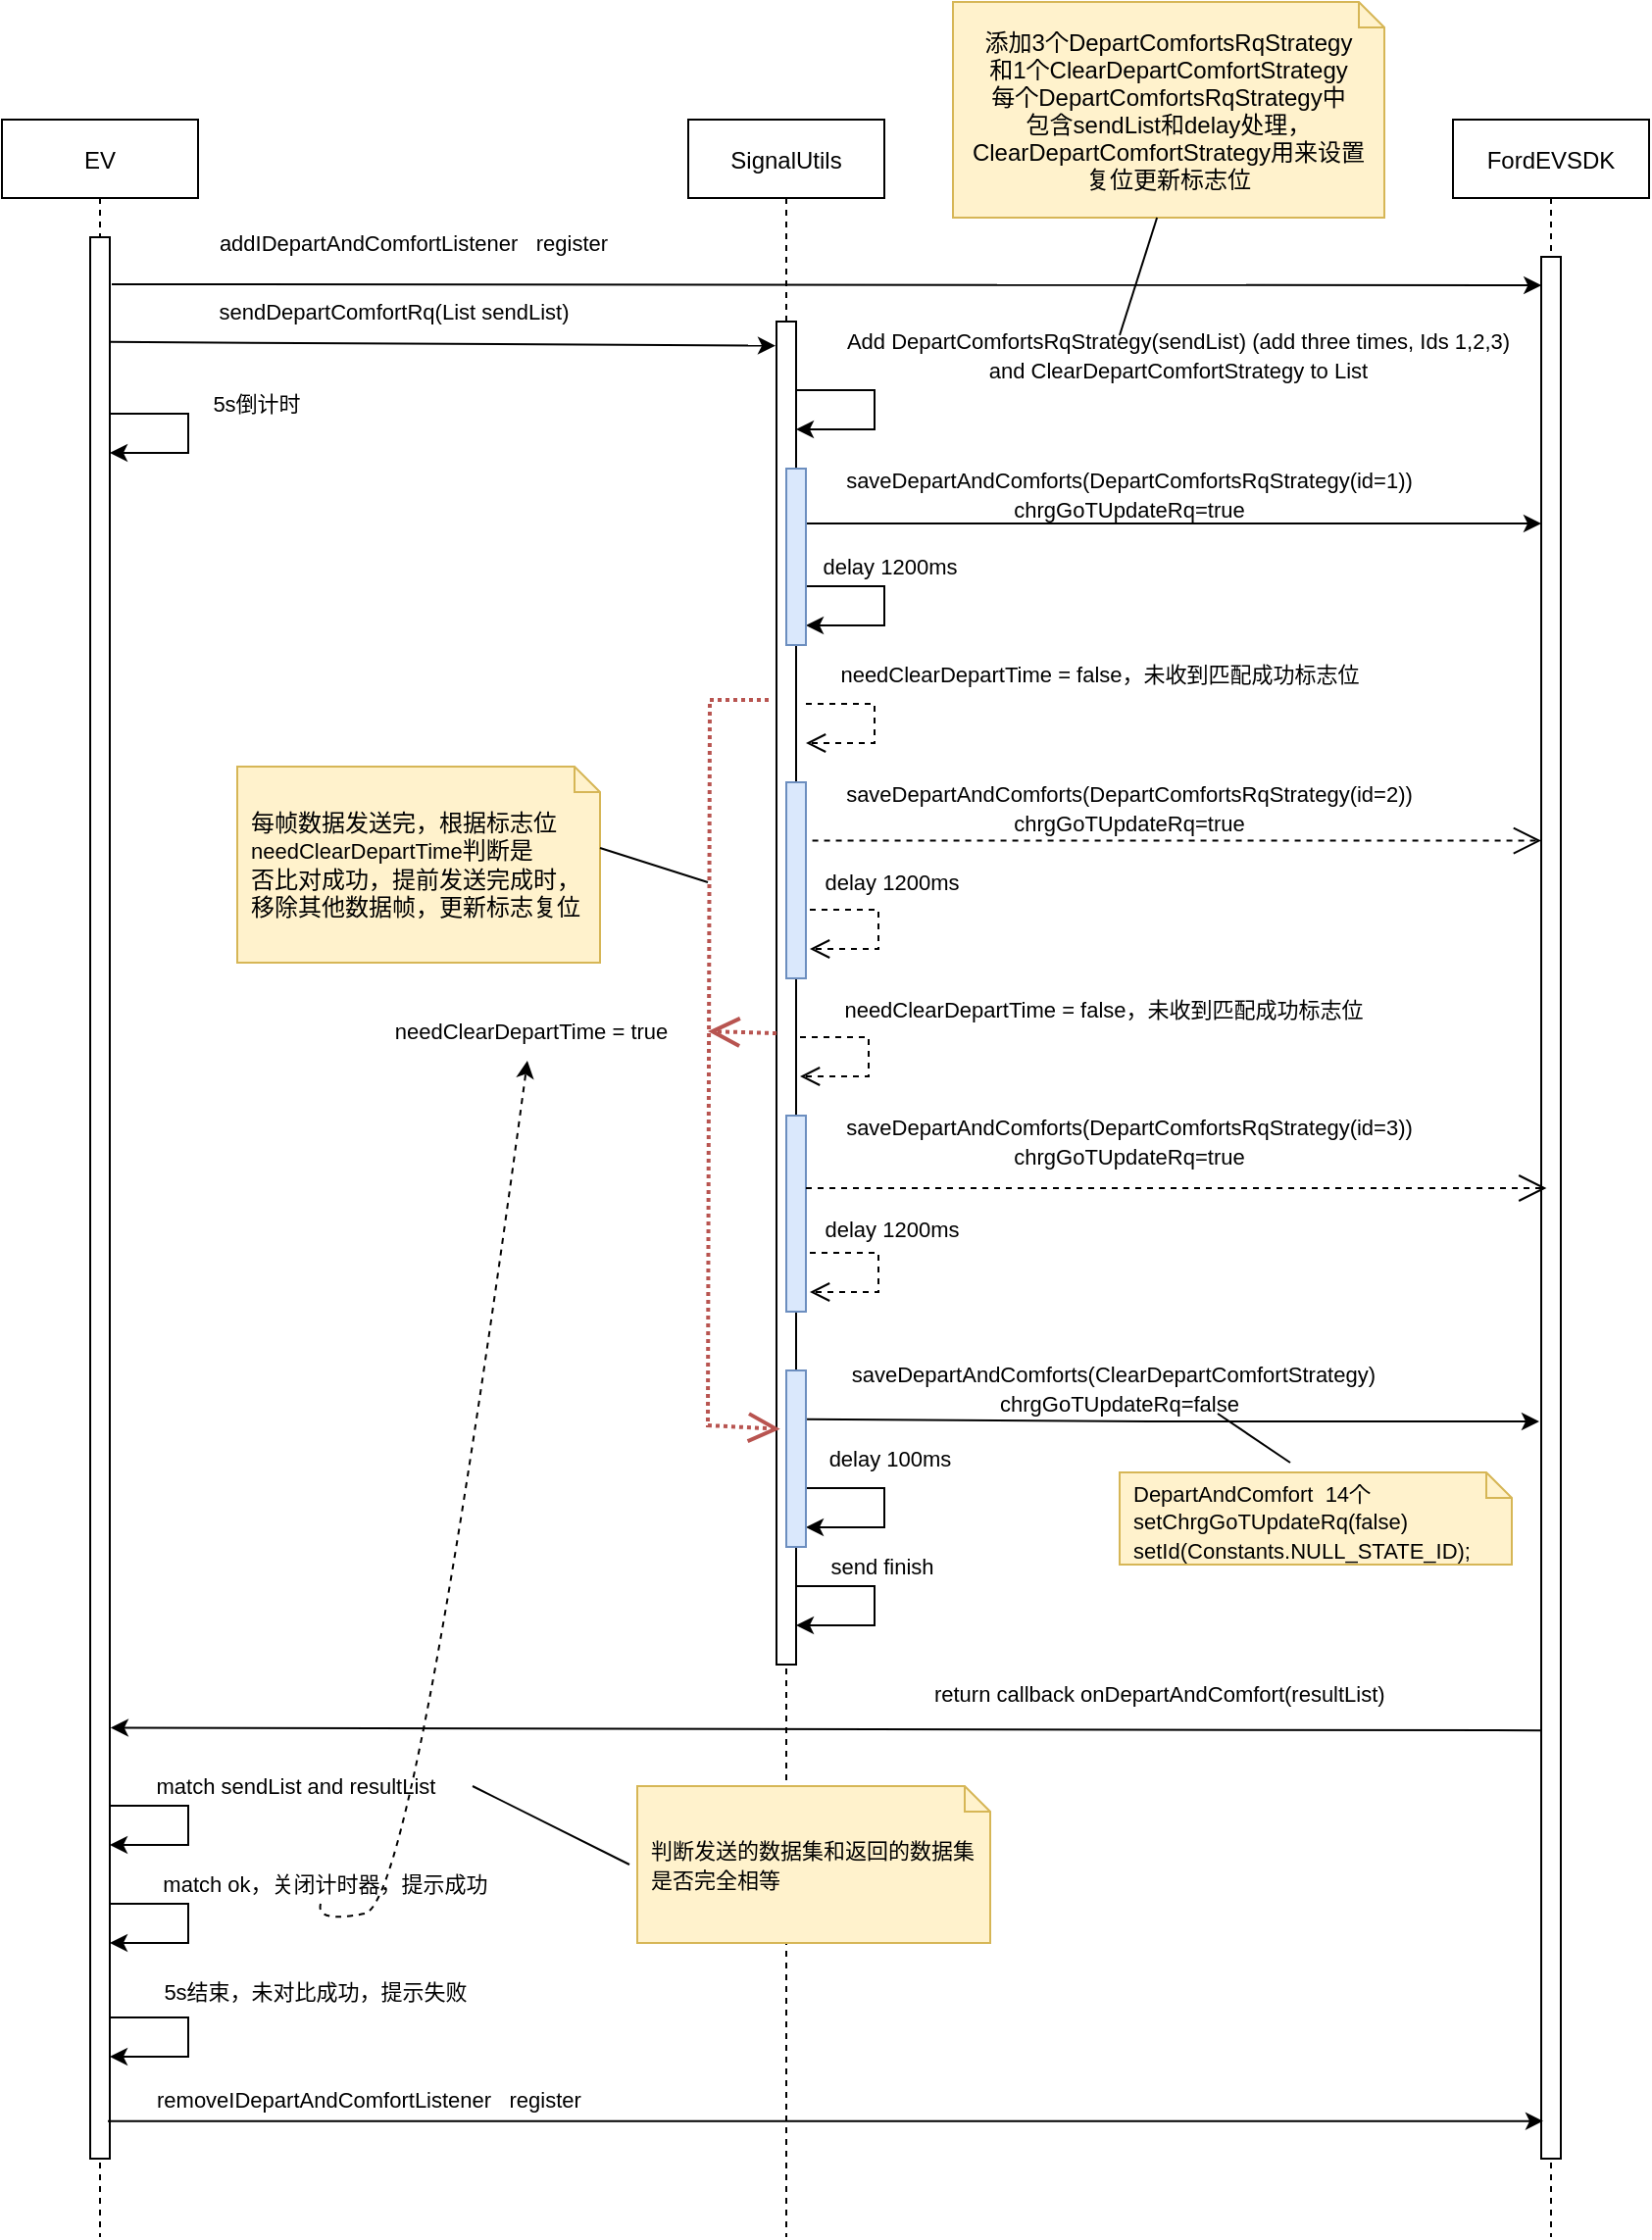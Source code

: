 <mxfile version="17.1.3" type="github" pages="3">
  <diagram id="kgpKYQtTHZ0yAKxKKP6v" name="按时发出">
    <mxGraphModel dx="946" dy="487" grid="1" gridSize="10" guides="1" tooltips="1" connect="1" arrows="1" fold="1" page="1" pageScale="1" pageWidth="827" pageHeight="1169" background="#FFFFFF" math="0" shadow="0">
      <root>
        <mxCell id="0" />
        <mxCell id="1" parent="0" />
        <mxCell id="3nuBFxr9cyL0pnOWT2aG-1" value="EV" style="shape=umlLifeline;perimeter=lifelinePerimeter;container=1;collapsible=0;recursiveResize=0;rounded=0;shadow=0;strokeWidth=1;" parent="1" vertex="1">
          <mxGeometry y="80" width="100" height="1080" as="geometry" />
        </mxCell>
        <mxCell id="3nuBFxr9cyL0pnOWT2aG-2" value="" style="points=[];perimeter=orthogonalPerimeter;rounded=0;shadow=0;strokeWidth=1;" parent="3nuBFxr9cyL0pnOWT2aG-1" vertex="1">
          <mxGeometry x="45" y="60" width="10" height="980" as="geometry" />
        </mxCell>
        <object label="" custom="guaiwuai" placeholders="1" id="u33PJABIVeBGlyHbXben-40">
          <mxCell style="endArrow=classic;html=1;rounded=0;" parent="3nuBFxr9cyL0pnOWT2aG-1" edge="1">
            <mxGeometry width="50" height="50" relative="1" as="geometry">
              <mxPoint x="55" y="860" as="sourcePoint" />
              <mxPoint x="55" y="880" as="targetPoint" />
              <Array as="points">
                <mxPoint x="95" y="860" />
                <mxPoint x="95" y="880" />
              </Array>
            </mxGeometry>
          </mxCell>
        </object>
        <object label="" custom="guaiwuai" placeholders="1" id="u33PJABIVeBGlyHbXben-51">
          <mxCell style="endArrow=classic;html=1;rounded=0;" parent="3nuBFxr9cyL0pnOWT2aG-1" edge="1">
            <mxGeometry width="50" height="50" relative="1" as="geometry">
              <mxPoint x="55" y="150" as="sourcePoint" />
              <mxPoint x="55" y="170" as="targetPoint" />
              <Array as="points">
                <mxPoint x="95" y="150" />
                <mxPoint x="95" y="170" />
              </Array>
            </mxGeometry>
          </mxCell>
        </object>
        <object label="" custom="guaiwuai" placeholders="1" id="u33PJABIVeBGlyHbXben-52">
          <mxCell style="endArrow=classic;html=1;rounded=0;" parent="3nuBFxr9cyL0pnOWT2aG-1" edge="1">
            <mxGeometry width="50" height="50" relative="1" as="geometry">
              <mxPoint x="55" y="968" as="sourcePoint" />
              <mxPoint x="55" y="988" as="targetPoint" />
              <Array as="points">
                <mxPoint x="95" y="968" />
                <mxPoint x="95" y="988" />
              </Array>
            </mxGeometry>
          </mxCell>
        </object>
        <mxCell id="3nuBFxr9cyL0pnOWT2aG-5" value="SignalUtils" style="shape=umlLifeline;perimeter=lifelinePerimeter;container=1;collapsible=0;recursiveResize=0;rounded=0;shadow=0;strokeWidth=1;" parent="1" vertex="1">
          <mxGeometry x="350" y="80" width="100" height="1080" as="geometry" />
        </mxCell>
        <mxCell id="3nuBFxr9cyL0pnOWT2aG-6" value="" style="points=[];perimeter=orthogonalPerimeter;rounded=0;shadow=0;strokeWidth=1;" parent="3nuBFxr9cyL0pnOWT2aG-5" vertex="1">
          <mxGeometry x="45" y="103" width="10" height="685" as="geometry" />
        </mxCell>
        <mxCell id="We_G-KZyb0YQPLkmT-2E-84" value="" style="html=1;verticalAlign=bottom;endArrow=open;dashed=1;endSize=8;rounded=0;labelBackgroundColor=none;fontFamily=Verdana;fontSize=12;fontColor=#000000;" parent="3nuBFxr9cyL0pnOWT2aG-5" edge="1">
          <mxGeometry relative="1" as="geometry">
            <mxPoint x="60" y="298" as="sourcePoint" />
            <mxPoint x="60" y="318" as="targetPoint" />
            <Array as="points">
              <mxPoint x="95" y="298" />
              <mxPoint x="95" y="318" />
            </Array>
          </mxGeometry>
        </mxCell>
        <object label="" custom="guaiwuai" placeholders="1" id="-BcTEHxaipuHjrKjKRAh-2">
          <mxCell style="endArrow=classic;html=1;rounded=0;" parent="3nuBFxr9cyL0pnOWT2aG-5" edge="1">
            <mxGeometry width="50" height="50" relative="1" as="geometry">
              <mxPoint x="60" y="238" as="sourcePoint" />
              <mxPoint x="60" y="258" as="targetPoint" />
              <Array as="points">
                <mxPoint x="100" y="238" />
                <mxPoint x="100" y="258" />
              </Array>
            </mxGeometry>
          </mxCell>
        </object>
        <object label="" custom="guaiwuai" placeholders="1" id="u33PJABIVeBGlyHbXben-1">
          <mxCell style="endArrow=classic;html=1;rounded=0;" parent="3nuBFxr9cyL0pnOWT2aG-5" edge="1">
            <mxGeometry width="50" height="50" relative="1" as="geometry">
              <mxPoint x="55.0" y="138" as="sourcePoint" />
              <mxPoint x="55.0" y="158" as="targetPoint" />
              <Array as="points">
                <mxPoint x="95" y="138" />
                <mxPoint x="95" y="158" />
              </Array>
            </mxGeometry>
          </mxCell>
        </object>
        <mxCell id="u33PJABIVeBGlyHbXben-8" value="" style="html=1;verticalAlign=bottom;endArrow=open;dashed=1;endSize=8;rounded=0;labelBackgroundColor=none;fontFamily=Verdana;fontSize=12;fontColor=#000000;" parent="3nuBFxr9cyL0pnOWT2aG-5" edge="1">
          <mxGeometry relative="1" as="geometry">
            <mxPoint x="62" y="403" as="sourcePoint" />
            <mxPoint x="62" y="423" as="targetPoint" />
            <Array as="points">
              <mxPoint x="97" y="403" />
              <mxPoint x="97" y="423" />
            </Array>
          </mxGeometry>
        </mxCell>
        <mxCell id="u33PJABIVeBGlyHbXben-11" value="" style="html=1;verticalAlign=bottom;endArrow=open;dashed=1;endSize=8;rounded=0;labelBackgroundColor=none;fontFamily=Verdana;fontSize=12;fontColor=#000000;" parent="3nuBFxr9cyL0pnOWT2aG-5" edge="1">
          <mxGeometry relative="1" as="geometry">
            <mxPoint x="57" y="468" as="sourcePoint" />
            <mxPoint x="57" y="488" as="targetPoint" />
            <Array as="points">
              <mxPoint x="92" y="468" />
              <mxPoint x="92" y="488" />
            </Array>
          </mxGeometry>
        </mxCell>
        <mxCell id="u33PJABIVeBGlyHbXben-15" value="" style="html=1;verticalAlign=bottom;endArrow=open;dashed=1;endSize=8;rounded=0;labelBackgroundColor=none;fontFamily=Verdana;fontSize=12;fontColor=#000000;" parent="3nuBFxr9cyL0pnOWT2aG-5" edge="1">
          <mxGeometry relative="1" as="geometry">
            <mxPoint x="62" y="578" as="sourcePoint" />
            <mxPoint x="62" y="598" as="targetPoint" />
            <Array as="points">
              <mxPoint x="97" y="578" />
              <mxPoint x="97" y="598" />
            </Array>
          </mxGeometry>
        </mxCell>
        <object label="" custom="guaiwuai" placeholders="1" id="u33PJABIVeBGlyHbXben-22">
          <mxCell style="endArrow=classic;html=1;rounded=0;" parent="3nuBFxr9cyL0pnOWT2aG-5" edge="1">
            <mxGeometry width="50" height="50" relative="1" as="geometry">
              <mxPoint x="60" y="698" as="sourcePoint" />
              <mxPoint x="60" y="718" as="targetPoint" />
              <Array as="points">
                <mxPoint x="100" y="698" />
                <mxPoint x="100" y="718" />
              </Array>
            </mxGeometry>
          </mxCell>
        </object>
        <mxCell id="u33PJABIVeBGlyHbXben-25" value="" style="endArrow=open;endSize=12;dashed=1;html=1;rounded=0;horizontal=1;fontColor=default;labelBackgroundColor=#00CCCC;fillColor=#f8cecc;strokeColor=#b85450;strokeWidth=2;dashPattern=1 1;entryX=-0.314;entryY=0.332;entryDx=0;entryDy=0;entryPerimeter=0;" parent="3nuBFxr9cyL0pnOWT2aG-5" target="u33PJABIVeBGlyHbXben-31" edge="1">
          <mxGeometry x="-0.037" y="-80" width="160" relative="1" as="geometry">
            <mxPoint x="41" y="296" as="sourcePoint" />
            <mxPoint x="44" y="661.75" as="targetPoint" />
            <Array as="points">
              <mxPoint x="11" y="296" />
              <mxPoint x="10" y="666" />
            </Array>
            <mxPoint y="1" as="offset" />
          </mxGeometry>
        </mxCell>
        <mxCell id="u33PJABIVeBGlyHbXben-26" value="" style="endArrow=open;endSize=12;dashed=1;html=1;rounded=0;fillColor=#f8cecc;strokeColor=#b85450;strokeWidth=2;dashPattern=1 1;" parent="3nuBFxr9cyL0pnOWT2aG-5" edge="1">
          <mxGeometry width="160" relative="1" as="geometry">
            <mxPoint x="45" y="466" as="sourcePoint" />
            <mxPoint x="10" y="465" as="targetPoint" />
          </mxGeometry>
        </mxCell>
        <mxCell id="u33PJABIVeBGlyHbXben-30" value="" style="points=[];perimeter=orthogonalPerimeter;rounded=0;shadow=0;strokeWidth=1;fillColor=#dae8fc;strokeColor=#6c8ebf;" parent="3nuBFxr9cyL0pnOWT2aG-5" vertex="1">
          <mxGeometry x="50" y="508" width="10" height="100" as="geometry" />
        </mxCell>
        <mxCell id="u33PJABIVeBGlyHbXben-31" value="" style="points=[];perimeter=orthogonalPerimeter;rounded=0;shadow=0;strokeWidth=1;fillColor=#dae8fc;strokeColor=#6c8ebf;" parent="3nuBFxr9cyL0pnOWT2aG-5" vertex="1">
          <mxGeometry x="50" y="638" width="10" height="90" as="geometry" />
        </mxCell>
        <object label="" custom="guaiwuai" placeholders="1" id="u33PJABIVeBGlyHbXben-34">
          <mxCell style="endArrow=classic;html=1;rounded=0;" parent="3nuBFxr9cyL0pnOWT2aG-5" edge="1">
            <mxGeometry width="50" height="50" relative="1" as="geometry">
              <mxPoint x="55" y="748" as="sourcePoint" />
              <mxPoint x="55" y="768" as="targetPoint" />
              <Array as="points">
                <mxPoint x="95" y="748" />
                <mxPoint x="95" y="768" />
              </Array>
            </mxGeometry>
          </mxCell>
        </object>
        <mxCell id="We_G-KZyb0YQPLkmT-2E-6" value="FordEVSDK" style="shape=umlLifeline;perimeter=lifelinePerimeter;container=1;collapsible=0;recursiveResize=0;rounded=0;shadow=0;strokeWidth=1;" parent="1" vertex="1">
          <mxGeometry x="740" y="80" width="100" height="1080" as="geometry" />
        </mxCell>
        <mxCell id="We_G-KZyb0YQPLkmT-2E-7" value="" style="points=[];perimeter=orthogonalPerimeter;rounded=0;shadow=0;strokeWidth=1;" parent="We_G-KZyb0YQPLkmT-2E-6" vertex="1">
          <mxGeometry x="45" y="70" width="10" height="970" as="geometry" />
        </mxCell>
        <mxCell id="We_G-KZyb0YQPLkmT-2E-46" value="&lt;span style=&quot;font-size: 11px ; background-color: rgb(255 , 255 , 255) ; line-height: 1.2&quot;&gt;&lt;font face=&quot;Helvetica&quot; style=&quot;line-height: 1&quot;&gt;sendDepartComfortRq(List sendList)&lt;/font&gt;&lt;/span&gt;" style="text;html=1;strokeColor=none;fillColor=none;align=center;verticalAlign=middle;whiteSpace=wrap;rounded=0;labelBackgroundColor=none;fontFamily=Verdana;fontColor=default;" parent="1" vertex="1">
          <mxGeometry x="90" y="165" width="220" height="25" as="geometry" />
        </mxCell>
        <mxCell id="We_G-KZyb0YQPLkmT-2E-49" value="" style="endArrow=classic;html=1;rounded=0;labelBackgroundColor=none;fontFamily=Helvetica;fontColor=default;" parent="1" edge="1">
          <mxGeometry width="50" height="50" relative="1" as="geometry">
            <mxPoint x="405.0" y="286" as="sourcePoint" />
            <mxPoint x="785" y="286" as="targetPoint" />
            <Array as="points">
              <mxPoint x="575" y="286" />
            </Array>
          </mxGeometry>
        </mxCell>
        <mxCell id="We_G-KZyb0YQPLkmT-2E-53" value="&lt;span style=&quot;font-family: &amp;quot;helvetica&amp;quot; ; font-size: 11px&quot;&gt;Add DepartComfortsRqStrategy(sendList) (add three times, Ids 1,2,3)&lt;br&gt;&lt;/span&gt;&lt;span style=&quot;font-family: &amp;quot;helvetica&amp;quot; ; font-size: 11px&quot;&gt;and ClearDepartComfortStrategy to&amp;nbsp;&lt;/span&gt;&lt;span style=&quot;font-family: &amp;quot;helvetica&amp;quot; ; font-size: 11px&quot;&gt;List&lt;/span&gt;" style="text;html=1;strokeColor=none;fillColor=none;align=center;verticalAlign=middle;whiteSpace=wrap;rounded=0;labelBackgroundColor=none;fontFamily=Verdana;fontColor=default;" parent="1" vertex="1">
          <mxGeometry x="410" y="185" width="380" height="30" as="geometry" />
        </mxCell>
        <mxCell id="We_G-KZyb0YQPLkmT-2E-56" value="" style="endArrow=classic;html=1;rounded=0;labelBackgroundColor=none;fontFamily=Helvetica;fontColor=default;entryX=-0.05;entryY=0.018;entryDx=0;entryDy=0;entryPerimeter=0;exitX=1.2;exitY=0.097;exitDx=0;exitDy=0;exitPerimeter=0;" parent="1" target="3nuBFxr9cyL0pnOWT2aG-6" edge="1">
          <mxGeometry width="50" height="50" relative="1" as="geometry">
            <mxPoint x="55" y="193.43" as="sourcePoint" />
            <mxPoint x="393" y="194.44" as="targetPoint" />
          </mxGeometry>
        </mxCell>
        <mxCell id="We_G-KZyb0YQPLkmT-2E-61" value="&lt;span style=&quot;font-size: 11px ; background-color: rgb(255 , 255 , 255) ; line-height: 1.2&quot;&gt;&lt;font face=&quot;Helvetica&quot; style=&quot;line-height: 1&quot;&gt;saveDepartAndComforts(DepartComfortsRqStrategy(id=1)) chrgGoTUpdateRq=true&lt;/font&gt;&lt;/span&gt;" style="text;html=1;strokeColor=none;fillColor=none;align=center;verticalAlign=middle;whiteSpace=wrap;rounded=0;labelBackgroundColor=none;fontFamily=Verdana;fontColor=default;" parent="1" vertex="1">
          <mxGeometry x="400" y="258" width="350" height="25" as="geometry" />
        </mxCell>
        <mxCell id="We_G-KZyb0YQPLkmT-2E-74" value="&lt;span style=&quot;font-size: 11px ; background-color: rgb(255 , 255 , 255) ; line-height: 1.2&quot;&gt;&lt;font face=&quot;Helvetica&quot; style=&quot;line-height: 1&quot;&gt;delay 1200ms&lt;/font&gt;&lt;/span&gt;" style="text;html=1;strokeColor=none;fillColor=none;align=center;verticalAlign=middle;whiteSpace=wrap;rounded=0;labelBackgroundColor=none;fontFamily=Verdana;fontColor=default;" parent="1" vertex="1">
          <mxGeometry x="413" y="297.38" width="80" height="21.25" as="geometry" />
        </mxCell>
        <mxCell id="u33PJABIVeBGlyHbXben-2" value="&lt;span style=&quot;font-size: 11px ; background-color: rgb(255 , 255 , 255) ; line-height: 1.2&quot;&gt;&lt;font face=&quot;Helvetica&quot; style=&quot;line-height: 1&quot;&gt;needClearDepartTime = false，未收到匹配成功标志位&lt;/font&gt;&lt;/span&gt;" style="text;html=1;strokeColor=none;fillColor=none;align=center;verticalAlign=middle;whiteSpace=wrap;rounded=0;labelBackgroundColor=none;fontFamily=Verdana;fontColor=default;" parent="1" vertex="1">
          <mxGeometry x="410" y="348" width="300" height="30" as="geometry" />
        </mxCell>
        <mxCell id="u33PJABIVeBGlyHbXben-4" value="&lt;span style=&quot;font-size: 11px ; background-color: rgb(255 , 255 , 255) ; line-height: 1.2&quot;&gt;&lt;font face=&quot;Helvetica&quot; style=&quot;line-height: 1&quot;&gt;saveDepartAndComforts(DepartComfortsRqStrategy(id=2)) chrgGoTUpdateRq=true&lt;/font&gt;&lt;/span&gt;" style="text;html=1;strokeColor=none;fillColor=none;align=center;verticalAlign=middle;whiteSpace=wrap;rounded=0;labelBackgroundColor=none;fontFamily=Verdana;fontColor=default;" parent="1" vertex="1">
          <mxGeometry x="400" y="418" width="350" height="25" as="geometry" />
        </mxCell>
        <mxCell id="u33PJABIVeBGlyHbXben-5" value="" style="endArrow=open;endSize=12;dashed=1;html=1;rounded=0;exitX=1.229;exitY=0.84;exitDx=0;exitDy=0;exitPerimeter=0;" parent="1" edge="1">
          <mxGeometry width="160" relative="1" as="geometry">
            <mxPoint x="407.29" y="447.8" as="sourcePoint" />
            <mxPoint x="785" y="447.8" as="targetPoint" />
          </mxGeometry>
        </mxCell>
        <mxCell id="u33PJABIVeBGlyHbXben-7" value="&lt;span style=&quot;font-size: 11px ; background-color: rgb(255 , 255 , 255) ; line-height: 1.2&quot;&gt;&lt;font face=&quot;Helvetica&quot; style=&quot;line-height: 1&quot;&gt;delay 1200ms&lt;/font&gt;&lt;/span&gt;" style="text;html=1;strokeColor=none;fillColor=none;align=center;verticalAlign=middle;whiteSpace=wrap;rounded=0;labelBackgroundColor=none;fontFamily=Verdana;fontColor=default;" parent="1" vertex="1">
          <mxGeometry x="414" y="458" width="80" height="21.25" as="geometry" />
        </mxCell>
        <mxCell id="u33PJABIVeBGlyHbXben-10" value="&lt;span style=&quot;font-size: 11px ; background-color: rgb(255 , 255 , 255) ; line-height: 1.2&quot;&gt;&lt;font face=&quot;Helvetica&quot; style=&quot;line-height: 1&quot;&gt;needClearDepartTime = false，未收到匹配成功标志位&lt;/font&gt;&lt;/span&gt;" style="text;html=1;strokeColor=none;fillColor=none;align=center;verticalAlign=middle;whiteSpace=wrap;rounded=0;labelBackgroundColor=none;fontFamily=Verdana;fontColor=default;" parent="1" vertex="1">
          <mxGeometry x="412" y="519" width="300" height="30" as="geometry" />
        </mxCell>
        <mxCell id="u33PJABIVeBGlyHbXben-12" value="&lt;span style=&quot;font-size: 11px ; background-color: rgb(255 , 255 , 255) ; line-height: 1.2&quot;&gt;&lt;font face=&quot;Helvetica&quot; style=&quot;line-height: 1&quot;&gt;saveDepartAndComforts(DepartComfortsRqStrategy(id=3)) chrgGoTUpdateRq=true&lt;/font&gt;&lt;/span&gt;" style="text;html=1;strokeColor=none;fillColor=none;align=center;verticalAlign=middle;whiteSpace=wrap;rounded=0;labelBackgroundColor=none;fontFamily=Verdana;fontColor=default;" parent="1" vertex="1">
          <mxGeometry x="400" y="588" width="350" height="25" as="geometry" />
        </mxCell>
        <mxCell id="u33PJABIVeBGlyHbXben-13" value="" style="endArrow=open;endSize=12;dashed=1;html=1;rounded=0;exitX=1.229;exitY=0.84;exitDx=0;exitDy=0;exitPerimeter=0;" parent="1" edge="1">
          <mxGeometry width="160" relative="1" as="geometry">
            <mxPoint x="410.0" y="625.0" as="sourcePoint" />
            <mxPoint x="787.71" y="625.0" as="targetPoint" />
          </mxGeometry>
        </mxCell>
        <mxCell id="u33PJABIVeBGlyHbXben-14" value="&lt;span style=&quot;font-size: 11px ; background-color: rgb(255 , 255 , 255) ; line-height: 1.2&quot;&gt;&lt;font face=&quot;Helvetica&quot; style=&quot;line-height: 1&quot;&gt;delay 1200ms&lt;/font&gt;&lt;/span&gt;" style="text;html=1;strokeColor=none;fillColor=none;align=center;verticalAlign=middle;whiteSpace=wrap;rounded=0;labelBackgroundColor=none;fontFamily=Verdana;fontColor=default;" parent="1" vertex="1">
          <mxGeometry x="414" y="635" width="80" height="21.25" as="geometry" />
        </mxCell>
        <mxCell id="u33PJABIVeBGlyHbXben-16" value="&lt;span style=&quot;font-size: 11px ; background-color: rgb(255 , 255 , 255) ; line-height: 1.2&quot;&gt;&lt;font face=&quot;Helvetica&quot; style=&quot;line-height: 1&quot;&gt;saveDepartAndComforts(ClearDepartComfortStrategy)&amp;nbsp;&amp;nbsp;&lt;br&gt;chrgGoTUpdateRq=false&lt;br&gt;&lt;/font&gt;&lt;/span&gt;" style="text;html=1;strokeColor=none;fillColor=none;align=center;verticalAlign=middle;whiteSpace=wrap;rounded=0;labelBackgroundColor=none;fontFamily=Verdana;fontColor=default;" parent="1" vertex="1">
          <mxGeometry x="420" y="712" width="300" height="30" as="geometry" />
        </mxCell>
        <mxCell id="u33PJABIVeBGlyHbXben-17" value="" style="endArrow=classic;html=1;rounded=0;labelBackgroundColor=none;fontFamily=Helvetica;fontColor=default;exitX=1.053;exitY=0.21;exitDx=0;exitDy=0;exitPerimeter=0;" parent="1" edge="1">
          <mxGeometry width="50" height="50" relative="1" as="geometry">
            <mxPoint x="410.53" y="742.9" as="sourcePoint" />
            <mxPoint x="784" y="744" as="targetPoint" />
            <Array as="points">
              <mxPoint x="585" y="744" />
            </Array>
          </mxGeometry>
        </mxCell>
        <mxCell id="u33PJABIVeBGlyHbXben-20" value="&lt;span style=&quot;font-size: 11px ; background-color: rgb(255 , 255 , 255) ; line-height: 1.2&quot;&gt;&lt;font face=&quot;Helvetica&quot; style=&quot;line-height: 1&quot;&gt;delay 100ms&lt;/font&gt;&lt;/span&gt;" style="text;html=1;strokeColor=none;fillColor=none;align=center;verticalAlign=middle;whiteSpace=wrap;rounded=0;labelBackgroundColor=none;fontFamily=Verdana;fontColor=default;" parent="1" vertex="1">
          <mxGeometry x="408" y="753" width="90" height="20" as="geometry" />
        </mxCell>
        <mxCell id="u33PJABIVeBGlyHbXben-27" value="&lt;span style=&quot;font-size: 11px ; background-color: rgb(255 , 255 , 255)&quot;&gt;needClearDepartTime = true&lt;/span&gt;" style="text;html=1;strokeColor=none;fillColor=none;align=center;verticalAlign=middle;whiteSpace=wrap;rounded=0;fontColor=default;" parent="1" vertex="1">
          <mxGeometry x="190" y="530" width="160" height="30" as="geometry" />
        </mxCell>
        <mxCell id="3nuBFxr9cyL0pnOWT2aG-4" value="" style="points=[];perimeter=orthogonalPerimeter;rounded=0;shadow=0;strokeWidth=1;fillColor=#dae8fc;strokeColor=#6c8ebf;" parent="1" vertex="1">
          <mxGeometry x="400" y="258" width="10" height="90" as="geometry" />
        </mxCell>
        <mxCell id="u33PJABIVeBGlyHbXben-29" value="" style="points=[];perimeter=orthogonalPerimeter;rounded=0;shadow=0;strokeWidth=1;fillColor=#dae8fc;strokeColor=#6c8ebf;" parent="1" vertex="1">
          <mxGeometry x="400" y="418" width="10" height="100" as="geometry" />
        </mxCell>
        <mxCell id="u33PJABIVeBGlyHbXben-33" value="" style="endArrow=classic;html=1;rounded=1;labelBackgroundColor=#00CCCC;labelBorderColor=#FF00FF;fontColor=default;strokeWidth=1;entryX=1.043;entryY=0.848;entryDx=0;entryDy=0;entryPerimeter=0;exitX=0.043;exitY=0.922;exitDx=0;exitDy=0;exitPerimeter=0;" parent="1" edge="1">
          <mxGeometry width="50" height="50" relative="1" as="geometry">
            <mxPoint x="785.43" y="901.6" as="sourcePoint" />
            <mxPoint x="55.43" y="900.24" as="targetPoint" />
          </mxGeometry>
        </mxCell>
        <mxCell id="u33PJABIVeBGlyHbXben-35" value="&lt;font face=&quot;Helvetica&quot;&gt;&lt;span style=&quot;font-size: 11px ; background-color: rgb(255 , 255 , 255)&quot;&gt;send finish&lt;/span&gt;&lt;/font&gt;" style="text;html=1;strokeColor=none;fillColor=none;align=center;verticalAlign=middle;whiteSpace=wrap;rounded=0;labelBackgroundColor=none;fontFamily=Verdana;fontColor=default;" parent="1" vertex="1">
          <mxGeometry x="404" y="808" width="90" height="20" as="geometry" />
        </mxCell>
        <mxCell id="u33PJABIVeBGlyHbXben-36" value="" style="endArrow=classic;html=1;rounded=0;labelBackgroundColor=none;fontFamily=Helvetica;fontColor=default;exitX=1.2;exitY=0.097;exitDx=0;exitDy=0;exitPerimeter=0;entryX=0.012;entryY=0.015;entryDx=0;entryDy=0;entryPerimeter=0;" parent="1" target="We_G-KZyb0YQPLkmT-2E-7" edge="1">
          <mxGeometry width="50" height="50" relative="1" as="geometry">
            <mxPoint x="56" y="163.99" as="sourcePoint" />
            <mxPoint x="780" y="164" as="targetPoint" />
          </mxGeometry>
        </mxCell>
        <mxCell id="u33PJABIVeBGlyHbXben-37" value="&lt;span style=&quot;font-size: 11px ; background-color: rgb(255 , 255 , 255) ; line-height: 1.2&quot;&gt;&lt;font face=&quot;Helvetica&quot; style=&quot;line-height: 1&quot;&gt;addIDepartAndComfortListener&amp;nbsp; &amp;nbsp;register&lt;/font&gt;&lt;/span&gt;" style="text;html=1;strokeColor=none;fillColor=none;align=center;verticalAlign=middle;whiteSpace=wrap;rounded=0;labelBackgroundColor=none;fontFamily=Verdana;fontColor=default;" parent="1" vertex="1">
          <mxGeometry x="80" y="130" width="260" height="25" as="geometry" />
        </mxCell>
        <mxCell id="u33PJABIVeBGlyHbXben-39" value="&lt;span style=&quot;font-size: 11px ; background-color: rgb(255 , 255 , 255) ; line-height: 1.2&quot;&gt;&lt;font face=&quot;Helvetica&quot; style=&quot;line-height: 1&quot;&gt;return callback onDepartAndComfort(resultList)&amp;nbsp; &amp;nbsp;&lt;br&gt;&lt;/font&gt;&lt;/span&gt;" style="text;html=1;strokeColor=none;fillColor=none;align=center;verticalAlign=middle;whiteSpace=wrap;rounded=0;labelBackgroundColor=none;fontFamily=Verdana;fontColor=default;" parent="1" vertex="1">
          <mxGeometry x="400" y="870" width="390" height="25" as="geometry" />
        </mxCell>
        <mxCell id="u33PJABIVeBGlyHbXben-41" value="&lt;font face=&quot;Helvetica&quot;&gt;&lt;span style=&quot;font-size: 11px&quot;&gt;match sendList and resultList&lt;/span&gt;&lt;/font&gt;" style="text;html=1;strokeColor=none;fillColor=none;align=center;verticalAlign=middle;whiteSpace=wrap;rounded=0;labelBackgroundColor=none;fontFamily=Verdana;fontColor=default;" parent="1" vertex="1">
          <mxGeometry x="60" y="920" width="180" height="20" as="geometry" />
        </mxCell>
        <object label="" custom="guaiwuai" placeholders="1" id="u33PJABIVeBGlyHbXben-42">
          <mxCell style="endArrow=classic;html=1;rounded=0;" parent="1" edge="1">
            <mxGeometry width="50" height="50" relative="1" as="geometry">
              <mxPoint x="55" y="990" as="sourcePoint" />
              <mxPoint x="55" y="1010" as="targetPoint" />
              <Array as="points">
                <mxPoint x="95" y="990" />
                <mxPoint x="95" y="1010" />
              </Array>
            </mxGeometry>
          </mxCell>
        </object>
        <mxCell id="u33PJABIVeBGlyHbXben-43" value="&lt;font face=&quot;Helvetica&quot;&gt;&lt;span style=&quot;font-size: 11px&quot;&gt;match ok，关闭计时器，提示成功&lt;/span&gt;&lt;/font&gt;" style="text;html=1;strokeColor=none;fillColor=none;align=center;verticalAlign=middle;whiteSpace=wrap;rounded=0;labelBackgroundColor=none;fontFamily=Verdana;fontColor=default;" parent="1" vertex="1">
          <mxGeometry x="70" y="970" width="190" height="20" as="geometry" />
        </mxCell>
        <mxCell id="u33PJABIVeBGlyHbXben-47" value="" style="curved=1;endArrow=classic;html=1;rounded=1;labelBackgroundColor=#00CCCC;labelBorderColor=#FF00FF;fontColor=default;strokeWidth=1;dashed=1;" parent="1" source="u33PJABIVeBGlyHbXben-43" target="u33PJABIVeBGlyHbXben-27" edge="1">
          <mxGeometry width="50" height="50" relative="1" as="geometry">
            <mxPoint x="210" y="1040" as="sourcePoint" />
            <mxPoint x="260" y="990" as="targetPoint" />
            <Array as="points">
              <mxPoint x="160" y="1000" />
              <mxPoint x="210" y="990" />
            </Array>
          </mxGeometry>
        </mxCell>
        <mxCell id="u33PJABIVeBGlyHbXben-50" value="&lt;font face=&quot;Helvetica&quot;&gt;&lt;span style=&quot;font-size: 11px&quot;&gt;5s倒计时&lt;/span&gt;&lt;/font&gt;" style="text;html=1;strokeColor=none;fillColor=none;align=center;verticalAlign=middle;whiteSpace=wrap;rounded=0;labelBackgroundColor=none;fontFamily=Verdana;fontColor=default;" parent="1" vertex="1">
          <mxGeometry x="40" y="215" width="180" height="20" as="geometry" />
        </mxCell>
        <mxCell id="u33PJABIVeBGlyHbXben-54" value="&lt;font face=&quot;Helvetica&quot;&gt;&lt;span style=&quot;font-size: 11px&quot;&gt;5s结束，未对比成功，提示失败&lt;/span&gt;&lt;/font&gt;" style="text;html=1;strokeColor=none;fillColor=none;align=center;verticalAlign=middle;whiteSpace=wrap;rounded=0;labelBackgroundColor=none;fontFamily=Verdana;fontColor=default;" parent="1" vertex="1">
          <mxGeometry x="70" y="1025" width="180" height="20" as="geometry" />
        </mxCell>
        <mxCell id="oxVtvyuFJJ44SYQJUMJw-1" value="&lt;h1&gt;&lt;br&gt;&lt;/h1&gt;" style="text;html=1;strokeColor=none;fillColor=none;spacing=5;spacingTop=-20;whiteSpace=wrap;overflow=hidden;rounded=0;" vertex="1" parent="1">
          <mxGeometry x="510" y="30" width="190" height="120" as="geometry" />
        </mxCell>
        <mxCell id="oxVtvyuFJJ44SYQJUMJw-2" value="" style="shape=mxgraph.bpmn.data;labelPosition=center;verticalLabelPosition=bottom;align=center;verticalAlign=top;whiteSpace=wrap;size=13;html=1;fillColor=#fff2cc;strokeColor=#d6b656;" vertex="1" parent="1">
          <mxGeometry x="485" y="20" width="220" height="110" as="geometry" />
        </mxCell>
        <mxCell id="oxVtvyuFJJ44SYQJUMJw-3" value="添加3个DepartComfortsRqStrategy&#xa;和1个ClearDepartComfortStrategy&#xa;每个DepartComfortsRqStrategy中&#xa;包含sendList和delay处理，&#xa;ClearDepartComfortStrategy用来设置&#xa;复位更新标志位" style="text;strokeColor=none;fillColor=none;align=center;verticalAlign=middle;rounded=0;labelBackgroundColor=none;" vertex="1" parent="1">
          <mxGeometry x="485" y="50" width="220" height="50" as="geometry" />
        </mxCell>
        <mxCell id="oxVtvyuFJJ44SYQJUMJw-4" value="" style="endArrow=none;html=1;rounded=0;entryX=0.473;entryY=1;entryDx=0;entryDy=0;entryPerimeter=0;" edge="1" parent="1" target="oxVtvyuFJJ44SYQJUMJw-2">
          <mxGeometry width="50" height="50" relative="1" as="geometry">
            <mxPoint x="570" y="190" as="sourcePoint" />
            <mxPoint x="620" y="140" as="targetPoint" />
          </mxGeometry>
        </mxCell>
        <mxCell id="vOnjR2fJCondQJK2BBn4-1" value="" style="shape=mxgraph.bpmn.data;labelPosition=center;verticalLabelPosition=bottom;align=center;verticalAlign=top;whiteSpace=wrap;size=13;html=1;fillColor=#fff2cc;strokeColor=#d6b656;" vertex="1" parent="1">
          <mxGeometry x="120" y="410" width="185" height="100" as="geometry" />
        </mxCell>
        <mxCell id="vOnjR2fJCondQJK2BBn4-2" value="每帧数据发送完，根据标志位&lt;span style=&quot;font-size: 11px ; text-align: center&quot;&gt;needClearDepartTime&lt;/span&gt;判断是&lt;br&gt;否比对成功，提前发送完成时，移除其他数据帧，更新标志复位" style="text;strokeColor=none;fillColor=none;align=left;verticalAlign=middle;rounded=0;whiteSpace=wrap;html=1;" vertex="1" parent="1">
          <mxGeometry x="125" y="429" width="175" height="62" as="geometry" />
        </mxCell>
        <mxCell id="vOnjR2fJCondQJK2BBn4-3" value="" style="endArrow=none;html=1;rounded=0;entryX=0.395;entryY=1.005;entryDx=0;entryDy=0;entryPerimeter=0;" edge="1" parent="1">
          <mxGeometry width="50" height="50" relative="1" as="geometry">
            <mxPoint x="360" y="469" as="sourcePoint" />
            <mxPoint x="304.995" y="451.5" as="targetPoint" />
          </mxGeometry>
        </mxCell>
        <mxCell id="Lxb_p8OgJYg8C898FuBq-1" value="" style="shape=mxgraph.bpmn.data;labelPosition=center;verticalLabelPosition=bottom;align=center;verticalAlign=top;whiteSpace=wrap;size=13;html=1;fillColor=#fff2cc;strokeColor=#d6b656;" vertex="1" parent="1">
          <mxGeometry x="324" y="930" width="180" height="80" as="geometry" />
        </mxCell>
        <mxCell id="Lxb_p8OgJYg8C898FuBq-2" value="&lt;font face=&quot;Helvetica&quot; style=&quot;text-align: center&quot;&gt;&lt;span style=&quot;font-size: 11px&quot;&gt;判断&lt;/span&gt;&lt;/font&gt;&lt;span style=&quot;font-size: 11px ; text-align: center ; font-family: &amp;#34;helvetica&amp;#34;&quot;&gt;发送的数据集和返回的数据集是否完全相等&lt;/span&gt;" style="text;strokeColor=none;fillColor=none;align=left;verticalAlign=middle;rounded=0;whiteSpace=wrap;html=1;" vertex="1" parent="1">
          <mxGeometry x="329" y="939" width="175" height="62" as="geometry" />
        </mxCell>
        <mxCell id="Lxb_p8OgJYg8C898FuBq-3" value="" style="endArrow=none;html=1;rounded=0;exitX=1;exitY=0.5;exitDx=0;exitDy=0;" edge="1" parent="1" source="u33PJABIVeBGlyHbXben-41">
          <mxGeometry width="50" height="50" relative="1" as="geometry">
            <mxPoint x="230" y="980" as="sourcePoint" />
            <mxPoint x="320" y="970" as="targetPoint" />
          </mxGeometry>
        </mxCell>
        <mxCell id="egq_3MFOjjR9sNg6Ni79-1" value="" style="shape=mxgraph.bpmn.data;labelPosition=center;verticalLabelPosition=bottom;align=center;verticalAlign=top;whiteSpace=wrap;size=13;html=1;fillColor=#fff2cc;strokeColor=#d6b656;" vertex="1" parent="1">
          <mxGeometry x="570" y="770" width="200" height="47" as="geometry" />
        </mxCell>
        <mxCell id="egq_3MFOjjR9sNg6Ni79-2" value="&lt;span style=&quot;font-size: 11px&quot;&gt;DepartAndComfort&amp;nbsp; 14个&lt;/span&gt;&lt;div&gt;&lt;span style=&quot;font-size: 11px&quot;&gt;setChrgGoTUpdateRq(false)&lt;/span&gt;&lt;br&gt;&lt;/div&gt;&lt;div&gt;&lt;span&gt;&lt;span style=&quot;font-size: 11px&quot;&gt;setId(Constants.NULL_STATE_ID);&lt;/span&gt;&lt;br&gt;&lt;/span&gt;&lt;/div&gt;" style="text;strokeColor=none;fillColor=none;align=left;verticalAlign=middle;rounded=0;whiteSpace=wrap;html=1;" vertex="1" parent="1">
          <mxGeometry x="575" y="773" width="175" height="44" as="geometry" />
        </mxCell>
        <mxCell id="egq_3MFOjjR9sNg6Ni79-3" value="" style="endArrow=none;html=1;rounded=0;exitX=0.435;exitY=-0.106;exitDx=0;exitDy=0;exitPerimeter=0;" edge="1" parent="1" source="egq_3MFOjjR9sNg6Ni79-1">
          <mxGeometry width="50" height="50" relative="1" as="geometry">
            <mxPoint x="630" y="800" as="sourcePoint" />
            <mxPoint x="620" y="740" as="targetPoint" />
          </mxGeometry>
        </mxCell>
        <mxCell id="kDI6GEgXadWHKZgJsNsV-1" value="" style="endArrow=classic;html=1;rounded=1;sketch=0;fontColor=#095C86;strokeColor=#000000;fillColor=#F694C1;curved=0;exitX=0.9;exitY=0.906;exitDx=0;exitDy=0;exitPerimeter=0;entryX=0.1;entryY=0.905;entryDx=0;entryDy=0;entryPerimeter=0;" edge="1" parent="1">
          <mxGeometry width="50" height="50" relative="1" as="geometry">
            <mxPoint x="54" y="1100.88" as="sourcePoint" />
            <mxPoint x="786" y="1100.85" as="targetPoint" />
          </mxGeometry>
        </mxCell>
        <mxCell id="kDI6GEgXadWHKZgJsNsV-2" value="&lt;span style=&quot;color: rgb(0 , 0 , 0) ; font-family: &amp;#34;helvetica&amp;#34; ; font-size: 11px ; font-style: normal ; font-weight: 400 ; letter-spacing: normal ; text-align: center ; text-indent: 0px ; text-transform: none ; word-spacing: 0px ; background-color: rgb(255 , 255 , 255) ; display: inline ; float: none&quot;&gt;removeIDepartAndComfortListener&amp;nbsp; &amp;nbsp;register&lt;/span&gt;" style="text;whiteSpace=wrap;html=1;fontColor=#095C86;" vertex="1" parent="1">
          <mxGeometry x="77" y="1076" width="240" height="30" as="geometry" />
        </mxCell>
      </root>
    </mxGraphModel>
  </diagram>
  <diagram id="k73rmPaJvsIZFfdMMrzq" name="预约充电">
    <mxGraphModel dx="946" dy="487" grid="1" gridSize="10" guides="1" tooltips="1" connect="1" arrows="1" fold="1" page="1" pageScale="1" pageWidth="827" pageHeight="1169" math="0" shadow="0">
      <root>
        <mxCell id="mEOgrYx-svWfFPejbQJb-0" />
        <mxCell id="mEOgrYx-svWfFPejbQJb-1" parent="mEOgrYx-svWfFPejbQJb-0" />
        <mxCell id="mEOgrYx-svWfFPejbQJb-2" value="按时出发" style="shape=umlLifeline;perimeter=lifelinePerimeter;container=1;collapsible=0;recursiveResize=0;rounded=0;shadow=0;strokeWidth=1;" parent="mEOgrYx-svWfFPejbQJb-1" vertex="1">
          <mxGeometry y="80" width="100" height="1080" as="geometry" />
        </mxCell>
        <mxCell id="mEOgrYx-svWfFPejbQJb-3" value="" style="points=[];perimeter=orthogonalPerimeter;rounded=0;shadow=0;strokeWidth=1;" parent="mEOgrYx-svWfFPejbQJb-2" vertex="1">
          <mxGeometry x="45" y="60" width="10" height="980" as="geometry" />
        </mxCell>
        <object label="" custom="guaiwuai" placeholders="1" id="mEOgrYx-svWfFPejbQJb-4">
          <mxCell style="endArrow=classic;html=1;rounded=0;" parent="mEOgrYx-svWfFPejbQJb-2" edge="1">
            <mxGeometry width="50" height="50" relative="1" as="geometry">
              <mxPoint x="55" y="860" as="sourcePoint" />
              <mxPoint x="55" y="880" as="targetPoint" />
              <Array as="points">
                <mxPoint x="95" y="860" />
                <mxPoint x="95" y="880" />
              </Array>
            </mxGeometry>
          </mxCell>
        </object>
        <object label="" custom="guaiwuai" placeholders="1" id="mEOgrYx-svWfFPejbQJb-5">
          <mxCell style="endArrow=classic;html=1;rounded=0;" parent="mEOgrYx-svWfFPejbQJb-2" edge="1">
            <mxGeometry width="50" height="50" relative="1" as="geometry">
              <mxPoint x="55" y="150" as="sourcePoint" />
              <mxPoint x="55" y="170" as="targetPoint" />
              <Array as="points">
                <mxPoint x="95" y="150" />
                <mxPoint x="95" y="170" />
              </Array>
            </mxGeometry>
          </mxCell>
        </object>
        <object label="" custom="guaiwuai" placeholders="1" id="mEOgrYx-svWfFPejbQJb-6">
          <mxCell style="endArrow=classic;html=1;rounded=0;" parent="mEOgrYx-svWfFPejbQJb-2" edge="1">
            <mxGeometry width="50" height="50" relative="1" as="geometry">
              <mxPoint x="55" y="970" as="sourcePoint" />
              <mxPoint x="55" y="990" as="targetPoint" />
              <Array as="points">
                <mxPoint x="95" y="970" />
                <mxPoint x="95" y="990" />
              </Array>
            </mxGeometry>
          </mxCell>
        </object>
        <mxCell id="mEOgrYx-svWfFPejbQJb-7" value="SignalUtils" style="shape=umlLifeline;perimeter=lifelinePerimeter;container=1;collapsible=0;recursiveResize=0;rounded=0;shadow=0;strokeWidth=1;" parent="mEOgrYx-svWfFPejbQJb-1" vertex="1">
          <mxGeometry x="350" y="80" width="100" height="1080" as="geometry" />
        </mxCell>
        <mxCell id="mEOgrYx-svWfFPejbQJb-8" value="" style="points=[];perimeter=orthogonalPerimeter;rounded=0;shadow=0;strokeWidth=1;" parent="mEOgrYx-svWfFPejbQJb-7" vertex="1">
          <mxGeometry x="45" y="103" width="10" height="685" as="geometry" />
        </mxCell>
        <mxCell id="mEOgrYx-svWfFPejbQJb-9" value="" style="html=1;verticalAlign=bottom;endArrow=open;dashed=1;endSize=8;rounded=0;labelBackgroundColor=none;fontFamily=Verdana;fontSize=12;fontColor=#000000;" parent="mEOgrYx-svWfFPejbQJb-7" edge="1">
          <mxGeometry relative="1" as="geometry">
            <mxPoint x="60" y="298" as="sourcePoint" />
            <mxPoint x="60" y="318" as="targetPoint" />
            <Array as="points">
              <mxPoint x="95" y="298" />
              <mxPoint x="95" y="318" />
            </Array>
          </mxGeometry>
        </mxCell>
        <object label="" custom="guaiwuai" placeholders="1" id="mEOgrYx-svWfFPejbQJb-10">
          <mxCell style="endArrow=classic;html=1;rounded=0;" parent="mEOgrYx-svWfFPejbQJb-7" edge="1">
            <mxGeometry width="50" height="50" relative="1" as="geometry">
              <mxPoint x="60" y="238" as="sourcePoint" />
              <mxPoint x="60" y="258" as="targetPoint" />
              <Array as="points">
                <mxPoint x="100" y="238" />
                <mxPoint x="100" y="258" />
              </Array>
            </mxGeometry>
          </mxCell>
        </object>
        <object label="" custom="guaiwuai" placeholders="1" id="mEOgrYx-svWfFPejbQJb-11">
          <mxCell style="endArrow=classic;html=1;rounded=0;" parent="mEOgrYx-svWfFPejbQJb-7" edge="1">
            <mxGeometry width="50" height="50" relative="1" as="geometry">
              <mxPoint x="55.0" y="138" as="sourcePoint" />
              <mxPoint x="55.0" y="158" as="targetPoint" />
              <Array as="points">
                <mxPoint x="95" y="138" />
                <mxPoint x="95" y="158" />
              </Array>
            </mxGeometry>
          </mxCell>
        </object>
        <mxCell id="mEOgrYx-svWfFPejbQJb-12" value="" style="html=1;verticalAlign=bottom;endArrow=open;dashed=1;endSize=8;rounded=0;labelBackgroundColor=none;fontFamily=Verdana;fontSize=12;fontColor=#000000;" parent="mEOgrYx-svWfFPejbQJb-7" edge="1">
          <mxGeometry relative="1" as="geometry">
            <mxPoint x="62" y="403" as="sourcePoint" />
            <mxPoint x="62" y="423" as="targetPoint" />
            <Array as="points">
              <mxPoint x="97" y="403" />
              <mxPoint x="97" y="423" />
            </Array>
          </mxGeometry>
        </mxCell>
        <mxCell id="mEOgrYx-svWfFPejbQJb-13" value="" style="html=1;verticalAlign=bottom;endArrow=open;dashed=1;endSize=8;rounded=0;labelBackgroundColor=none;fontFamily=Verdana;fontSize=12;fontColor=#000000;" parent="mEOgrYx-svWfFPejbQJb-7" edge="1">
          <mxGeometry relative="1" as="geometry">
            <mxPoint x="57" y="468" as="sourcePoint" />
            <mxPoint x="57" y="488" as="targetPoint" />
            <Array as="points">
              <mxPoint x="92" y="468" />
              <mxPoint x="92" y="488" />
            </Array>
          </mxGeometry>
        </mxCell>
        <mxCell id="mEOgrYx-svWfFPejbQJb-14" value="" style="html=1;verticalAlign=bottom;endArrow=open;dashed=1;endSize=8;rounded=0;labelBackgroundColor=none;fontFamily=Verdana;fontSize=12;fontColor=#000000;" parent="mEOgrYx-svWfFPejbQJb-7" edge="1">
          <mxGeometry relative="1" as="geometry">
            <mxPoint x="62" y="578" as="sourcePoint" />
            <mxPoint x="62" y="598" as="targetPoint" />
            <Array as="points">
              <mxPoint x="97" y="578" />
              <mxPoint x="97" y="598" />
            </Array>
          </mxGeometry>
        </mxCell>
        <object label="" custom="guaiwuai" placeholders="1" id="mEOgrYx-svWfFPejbQJb-15">
          <mxCell style="endArrow=classic;html=1;rounded=0;" parent="mEOgrYx-svWfFPejbQJb-7" edge="1">
            <mxGeometry width="50" height="50" relative="1" as="geometry">
              <mxPoint x="60" y="698" as="sourcePoint" />
              <mxPoint x="60" y="718" as="targetPoint" />
              <Array as="points">
                <mxPoint x="100" y="698" />
                <mxPoint x="100" y="718" />
              </Array>
            </mxGeometry>
          </mxCell>
        </object>
        <mxCell id="mEOgrYx-svWfFPejbQJb-16" value="" style="endArrow=open;endSize=12;dashed=1;html=1;rounded=0;horizontal=1;fontColor=default;labelBackgroundColor=#00CCCC;fillColor=#f8cecc;strokeColor=#b85450;strokeWidth=2;dashPattern=1 1;entryX=-0.314;entryY=0.332;entryDx=0;entryDy=0;entryPerimeter=0;" parent="mEOgrYx-svWfFPejbQJb-7" target="mEOgrYx-svWfFPejbQJb-19" edge="1">
          <mxGeometry x="-0.037" y="-80" width="160" relative="1" as="geometry">
            <mxPoint x="41" y="296" as="sourcePoint" />
            <mxPoint x="44" y="661.75" as="targetPoint" />
            <Array as="points">
              <mxPoint x="11" y="296" />
              <mxPoint x="10" y="666" />
            </Array>
            <mxPoint y="1" as="offset" />
          </mxGeometry>
        </mxCell>
        <mxCell id="mEOgrYx-svWfFPejbQJb-17" value="" style="endArrow=open;endSize=12;dashed=1;html=1;rounded=0;fillColor=#f8cecc;strokeColor=#b85450;strokeWidth=2;dashPattern=1 1;" parent="mEOgrYx-svWfFPejbQJb-7" edge="1">
          <mxGeometry width="160" relative="1" as="geometry">
            <mxPoint x="45" y="466" as="sourcePoint" />
            <mxPoint x="10" y="465" as="targetPoint" />
          </mxGeometry>
        </mxCell>
        <mxCell id="mEOgrYx-svWfFPejbQJb-18" value="" style="points=[];perimeter=orthogonalPerimeter;rounded=0;shadow=0;strokeWidth=1;fillColor=#dae8fc;strokeColor=#6c8ebf;" parent="mEOgrYx-svWfFPejbQJb-7" vertex="1">
          <mxGeometry x="50" y="508" width="10" height="100" as="geometry" />
        </mxCell>
        <mxCell id="mEOgrYx-svWfFPejbQJb-19" value="" style="points=[];perimeter=orthogonalPerimeter;rounded=0;shadow=0;strokeWidth=1;fillColor=#dae8fc;strokeColor=#6c8ebf;" parent="mEOgrYx-svWfFPejbQJb-7" vertex="1">
          <mxGeometry x="50" y="638" width="10" height="90" as="geometry" />
        </mxCell>
        <object label="" custom="guaiwuai" placeholders="1" id="mEOgrYx-svWfFPejbQJb-20">
          <mxCell style="endArrow=classic;html=1;rounded=0;" parent="mEOgrYx-svWfFPejbQJb-7" edge="1">
            <mxGeometry width="50" height="50" relative="1" as="geometry">
              <mxPoint x="55" y="748" as="sourcePoint" />
              <mxPoint x="55" y="768" as="targetPoint" />
              <Array as="points">
                <mxPoint x="95" y="748" />
                <mxPoint x="95" y="768" />
              </Array>
            </mxGeometry>
          </mxCell>
        </object>
        <mxCell id="mEOgrYx-svWfFPejbQJb-21" value="FordEVSDK" style="shape=umlLifeline;perimeter=lifelinePerimeter;container=1;collapsible=0;recursiveResize=0;rounded=0;shadow=0;strokeWidth=1;" parent="mEOgrYx-svWfFPejbQJb-1" vertex="1">
          <mxGeometry x="740" y="80" width="100" height="1080" as="geometry" />
        </mxCell>
        <mxCell id="mEOgrYx-svWfFPejbQJb-22" value="" style="points=[];perimeter=orthogonalPerimeter;rounded=0;shadow=0;strokeWidth=1;" parent="mEOgrYx-svWfFPejbQJb-21" vertex="1">
          <mxGeometry x="45" y="70" width="10" height="970" as="geometry" />
        </mxCell>
        <mxCell id="mEOgrYx-svWfFPejbQJb-23" value="&lt;span style=&quot;font-size: 11px ; background-color: rgb(255 , 255 , 255) ; line-height: 1.2&quot;&gt;&lt;font face=&quot;Helvetica&quot; style=&quot;line-height: 1&quot;&gt;sendChargePlan(ChargePlan sendChangePlan)&lt;/font&gt;&lt;/span&gt;" style="text;html=1;strokeColor=none;fillColor=none;align=center;verticalAlign=middle;whiteSpace=wrap;rounded=0;labelBackgroundColor=none;fontFamily=Verdana;fontColor=default;" parent="mEOgrYx-svWfFPejbQJb-1" vertex="1">
          <mxGeometry x="90" y="165" width="270" height="25" as="geometry" />
        </mxCell>
        <mxCell id="mEOgrYx-svWfFPejbQJb-24" value="" style="endArrow=classic;html=1;rounded=0;labelBackgroundColor=none;fontFamily=Helvetica;fontColor=default;" parent="mEOgrYx-svWfFPejbQJb-1" edge="1">
          <mxGeometry width="50" height="50" relative="1" as="geometry">
            <mxPoint x="405.0" y="286" as="sourcePoint" />
            <mxPoint x="785" y="286" as="targetPoint" />
            <Array as="points">
              <mxPoint x="575" y="286" />
            </Array>
          </mxGeometry>
        </mxCell>
        <mxCell id="mEOgrYx-svWfFPejbQJb-25" value="&lt;font face=&quot;helvetica&quot;&gt;&lt;span style=&quot;font-size: 11px&quot;&gt;Add three&amp;nbsp;&lt;/span&gt;&lt;span style=&quot;font-size: 11px&quot;&gt;ChargePlanRqStrategy(&lt;/span&gt;&lt;/font&gt;&lt;span style=&quot;font-family: &amp;#34;helvetica&amp;#34; ; font-size: 11px ; background-color: rgb(255 , 255 , 255)&quot;&gt;sendChangePlan&lt;/span&gt;&lt;font face=&quot;helvetica&quot;&gt;&lt;span style=&quot;font-size: 11px&quot;&gt;)&amp;nbsp;&lt;/span&gt;&lt;/font&gt;&lt;br&gt;&lt;font face=&quot;helvetica&quot;&gt;&lt;span style=&quot;font-size: 11px&quot;&gt;and&amp;nbsp;&lt;/span&gt;&lt;/font&gt;&lt;span style=&quot;font-family: &amp;#34;helvetica&amp;#34; ; font-size: 11px&quot;&gt;ClearChargePlanStrategy&lt;/span&gt;&lt;font face=&quot;helvetica&quot;&gt;&lt;span style=&quot;font-size: 11px&quot;&gt;&amp;nbsp;to&amp;nbsp;&lt;/span&gt;&lt;/font&gt;&lt;span style=&quot;font-family: &amp;#34;helvetica&amp;#34; ; font-size: 11px&quot;&gt;List&lt;/span&gt;" style="text;html=1;strokeColor=none;fillColor=none;align=center;verticalAlign=middle;whiteSpace=wrap;rounded=0;labelBackgroundColor=none;fontFamily=Verdana;fontColor=default;" parent="mEOgrYx-svWfFPejbQJb-1" vertex="1">
          <mxGeometry x="351" y="186" width="419" height="30" as="geometry" />
        </mxCell>
        <mxCell id="mEOgrYx-svWfFPejbQJb-26" value="" style="endArrow=classic;html=1;rounded=0;labelBackgroundColor=none;fontFamily=Helvetica;fontColor=default;entryX=-0.05;entryY=0.018;entryDx=0;entryDy=0;entryPerimeter=0;exitX=1.2;exitY=0.097;exitDx=0;exitDy=0;exitPerimeter=0;" parent="mEOgrYx-svWfFPejbQJb-1" target="mEOgrYx-svWfFPejbQJb-8" edge="1">
          <mxGeometry width="50" height="50" relative="1" as="geometry">
            <mxPoint x="55" y="193.43" as="sourcePoint" />
            <mxPoint x="393" y="194.44" as="targetPoint" />
          </mxGeometry>
        </mxCell>
        <mxCell id="mEOgrYx-svWfFPejbQJb-27" value="&lt;span style=&quot;font-size: 11px ; background-color: rgb(255 , 255 , 255) ; line-height: 1.2&quot;&gt;&lt;font face=&quot;Helvetica&quot; style=&quot;line-height: 1&quot;&gt;sendChargePlanReq(&lt;span style=&quot;font-family: &amp;#34;helvetica&amp;#34; ; background-color: rgb(248 , 249 , 250)&quot;&gt;ChargePlanRqStrategy&lt;/span&gt;)&amp;nbsp;&lt;br&gt;&lt;span style=&quot;font-family: &amp;#34;helvetica&amp;#34; ; background-color: rgb(248 , 249 , 250)&quot;&gt;OnbChrgPrflUpdate_B_Rq&amp;nbsp;&lt;/span&gt;=true&lt;/font&gt;&lt;/span&gt;" style="text;html=1;strokeColor=none;fillColor=none;align=center;verticalAlign=middle;whiteSpace=wrap;rounded=0;labelBackgroundColor=none;fontFamily=Verdana;fontColor=default;" parent="mEOgrYx-svWfFPejbQJb-1" vertex="1">
          <mxGeometry x="400" y="258" width="350" height="25" as="geometry" />
        </mxCell>
        <mxCell id="mEOgrYx-svWfFPejbQJb-28" value="&lt;span style=&quot;font-size: 11px ; background-color: rgb(255 , 255 , 255) ; line-height: 1.2&quot;&gt;&lt;font face=&quot;Helvetica&quot; style=&quot;line-height: 1&quot;&gt;delay 1200ms&lt;/font&gt;&lt;/span&gt;" style="text;html=1;strokeColor=none;fillColor=none;align=center;verticalAlign=middle;whiteSpace=wrap;rounded=0;labelBackgroundColor=none;fontFamily=Verdana;fontColor=default;" parent="mEOgrYx-svWfFPejbQJb-1" vertex="1">
          <mxGeometry x="413" y="297.38" width="80" height="21.25" as="geometry" />
        </mxCell>
        <mxCell id="mEOgrYx-svWfFPejbQJb-29" value="&lt;span style=&quot;font-size: 11px ; background-color: rgb(255 , 255 , 255) ; line-height: 1.2&quot;&gt;&lt;font face=&quot;Helvetica&quot; style=&quot;line-height: 1&quot;&gt;needClearChargePlan = false，未收到匹配成功标志位&lt;/font&gt;&lt;/span&gt;" style="text;html=1;strokeColor=none;fillColor=none;align=center;verticalAlign=middle;whiteSpace=wrap;rounded=0;labelBackgroundColor=none;fontFamily=Verdana;fontColor=default;" parent="mEOgrYx-svWfFPejbQJb-1" vertex="1">
          <mxGeometry x="410" y="348" width="300" height="30" as="geometry" />
        </mxCell>
        <mxCell id="mEOgrYx-svWfFPejbQJb-30" value="&lt;span style=&quot;font-family: &amp;#34;helvetica&amp;#34; ; font-size: 11px ; background-color: rgb(255 , 255 , 255)&quot;&gt;sendChargePlanReq(&lt;/span&gt;&lt;span style=&quot;font-size: 11px ; font-family: &amp;#34;helvetica&amp;#34;&quot;&gt;ChargePlanRqStrategy&lt;/span&gt;&lt;span style=&quot;font-family: &amp;#34;helvetica&amp;#34; ; font-size: 11px ; background-color: rgb(255 , 255 , 255)&quot;&gt;)&amp;nbsp;&lt;/span&gt;&lt;br style=&quot;font-family: &amp;#34;helvetica&amp;#34; ; font-size: 11px ; background-color: rgb(255 , 255 , 255)&quot;&gt;&lt;span style=&quot;font-size: 11px ; font-family: &amp;#34;helvetica&amp;#34;&quot;&gt;OnbChrgPrflUpdate_B_Rq&amp;nbsp;&lt;/span&gt;&lt;span style=&quot;font-family: &amp;#34;helvetica&amp;#34; ; font-size: 11px ; background-color: rgb(255 , 255 , 255)&quot;&gt;=true&lt;/span&gt;" style="text;html=1;strokeColor=none;fillColor=none;align=center;verticalAlign=middle;whiteSpace=wrap;rounded=0;labelBackgroundColor=none;fontFamily=Verdana;fontColor=default;" parent="mEOgrYx-svWfFPejbQJb-1" vertex="1">
          <mxGeometry x="400" y="418" width="350" height="25" as="geometry" />
        </mxCell>
        <mxCell id="mEOgrYx-svWfFPejbQJb-31" value="" style="endArrow=open;endSize=12;dashed=1;html=1;rounded=0;exitX=1.229;exitY=0.84;exitDx=0;exitDy=0;exitPerimeter=0;" parent="mEOgrYx-svWfFPejbQJb-1" edge="1">
          <mxGeometry width="160" relative="1" as="geometry">
            <mxPoint x="407.29" y="447.8" as="sourcePoint" />
            <mxPoint x="785" y="447.8" as="targetPoint" />
          </mxGeometry>
        </mxCell>
        <mxCell id="mEOgrYx-svWfFPejbQJb-32" value="&lt;span style=&quot;font-size: 11px ; background-color: rgb(255 , 255 , 255) ; line-height: 1.2&quot;&gt;&lt;font face=&quot;Helvetica&quot; style=&quot;line-height: 1&quot;&gt;delay 1200ms&lt;/font&gt;&lt;/span&gt;" style="text;html=1;strokeColor=none;fillColor=none;align=center;verticalAlign=middle;whiteSpace=wrap;rounded=0;labelBackgroundColor=none;fontFamily=Verdana;fontColor=default;" parent="mEOgrYx-svWfFPejbQJb-1" vertex="1">
          <mxGeometry x="414" y="458" width="80" height="21.25" as="geometry" />
        </mxCell>
        <mxCell id="mEOgrYx-svWfFPejbQJb-33" value="&lt;span style=&quot;font-size: 11px ; background-color: rgb(255 , 255 , 255) ; line-height: 1.2&quot;&gt;&lt;font face=&quot;Helvetica&quot; style=&quot;line-height: 1&quot;&gt;needClearChargePlan = false，未收到匹配成功标志位&lt;/font&gt;&lt;/span&gt;" style="text;html=1;strokeColor=none;fillColor=none;align=center;verticalAlign=middle;whiteSpace=wrap;rounded=0;labelBackgroundColor=none;fontFamily=Verdana;fontColor=default;" parent="mEOgrYx-svWfFPejbQJb-1" vertex="1">
          <mxGeometry x="412" y="519" width="300" height="30" as="geometry" />
        </mxCell>
        <mxCell id="mEOgrYx-svWfFPejbQJb-34" value="&lt;span style=&quot;font-family: &amp;#34;helvetica&amp;#34; ; font-size: 11px ; background-color: rgb(255 , 255 , 255)&quot;&gt;sendChargePlanReq(&lt;/span&gt;&lt;span style=&quot;font-size: 11px ; font-family: &amp;#34;helvetica&amp;#34;&quot;&gt;ChargePlanRqStrategy&lt;/span&gt;&lt;span style=&quot;font-family: &amp;#34;helvetica&amp;#34; ; font-size: 11px ; background-color: rgb(255 , 255 , 255)&quot;&gt;)&amp;nbsp;&lt;/span&gt;&lt;br style=&quot;font-family: &amp;#34;helvetica&amp;#34; ; font-size: 11px ; background-color: rgb(255 , 255 , 255)&quot;&gt;&lt;span style=&quot;font-size: 11px ; font-family: &amp;#34;helvetica&amp;#34;&quot;&gt;OnbChrgPrflUpdate_B_Rq&amp;nbsp;&lt;/span&gt;&lt;span style=&quot;font-family: &amp;#34;helvetica&amp;#34; ; font-size: 11px ; background-color: rgb(255 , 255 , 255)&quot;&gt;=true&lt;/span&gt;" style="text;html=1;strokeColor=none;fillColor=none;align=center;verticalAlign=middle;whiteSpace=wrap;rounded=0;labelBackgroundColor=none;fontFamily=Verdana;fontColor=default;" parent="mEOgrYx-svWfFPejbQJb-1" vertex="1">
          <mxGeometry x="400" y="592" width="350" height="25" as="geometry" />
        </mxCell>
        <mxCell id="mEOgrYx-svWfFPejbQJb-35" value="" style="endArrow=open;endSize=12;dashed=1;html=1;rounded=0;exitX=1.229;exitY=0.84;exitDx=0;exitDy=0;exitPerimeter=0;" parent="mEOgrYx-svWfFPejbQJb-1" edge="1">
          <mxGeometry width="160" relative="1" as="geometry">
            <mxPoint x="410" y="625.0" as="sourcePoint" />
            <mxPoint x="787.71" y="625.0" as="targetPoint" />
          </mxGeometry>
        </mxCell>
        <mxCell id="mEOgrYx-svWfFPejbQJb-36" value="&lt;span style=&quot;font-size: 11px ; background-color: rgb(255 , 255 , 255) ; line-height: 1.2&quot;&gt;&lt;font face=&quot;Helvetica&quot; style=&quot;line-height: 1&quot;&gt;delay 1200ms&lt;/font&gt;&lt;/span&gt;" style="text;html=1;strokeColor=none;fillColor=none;align=center;verticalAlign=middle;whiteSpace=wrap;rounded=0;labelBackgroundColor=none;fontFamily=Verdana;fontColor=default;" parent="mEOgrYx-svWfFPejbQJb-1" vertex="1">
          <mxGeometry x="414" y="635" width="80" height="21.25" as="geometry" />
        </mxCell>
        <mxCell id="mEOgrYx-svWfFPejbQJb-37" value="&lt;span style=&quot;font-size: 11px ; background-color: rgb(255 , 255 , 255) ; line-height: 1.2&quot;&gt;&lt;font face=&quot;Helvetica&quot; style=&quot;line-height: 1&quot;&gt;&lt;span style=&quot;font-family: &amp;#34;helvetica&amp;#34;&quot;&gt;sendChargePlanReq&lt;/span&gt;(&lt;span style=&quot;font-family: &amp;#34;helvetica&amp;#34; ; background-color: rgb(248 , 249 , 250)&quot;&gt;ClearChargePlanStrategy&lt;/span&gt;)&amp;nbsp;&amp;nbsp;&lt;br&gt;&lt;span style=&quot;font-family: &amp;#34;helvetica&amp;#34; ; background-color: rgb(248 , 249 , 250)&quot;&gt;OnbChrgPrflUpdate_B_Rq&lt;/span&gt;=false&lt;br&gt;&lt;/font&gt;&lt;/span&gt;" style="text;html=1;strokeColor=none;fillColor=none;align=center;verticalAlign=middle;whiteSpace=wrap;rounded=0;labelBackgroundColor=none;fontFamily=Verdana;fontColor=default;" parent="mEOgrYx-svWfFPejbQJb-1" vertex="1">
          <mxGeometry x="420" y="711" width="300" height="30" as="geometry" />
        </mxCell>
        <mxCell id="mEOgrYx-svWfFPejbQJb-38" value="" style="endArrow=classic;html=1;rounded=0;labelBackgroundColor=none;fontFamily=Helvetica;fontColor=default;exitX=1.053;exitY=0.21;exitDx=0;exitDy=0;exitPerimeter=0;" parent="mEOgrYx-svWfFPejbQJb-1" edge="1">
          <mxGeometry width="50" height="50" relative="1" as="geometry">
            <mxPoint x="410.53" y="742.9" as="sourcePoint" />
            <mxPoint x="784" y="744" as="targetPoint" />
            <Array as="points">
              <mxPoint x="585" y="744" />
            </Array>
          </mxGeometry>
        </mxCell>
        <mxCell id="mEOgrYx-svWfFPejbQJb-39" value="&lt;span style=&quot;font-size: 11px ; background-color: rgb(255 , 255 , 255) ; line-height: 1.2&quot;&gt;&lt;font face=&quot;Helvetica&quot; style=&quot;line-height: 1&quot;&gt;delay 100ms&lt;/font&gt;&lt;/span&gt;" style="text;html=1;strokeColor=none;fillColor=none;align=center;verticalAlign=middle;whiteSpace=wrap;rounded=0;labelBackgroundColor=none;fontFamily=Verdana;fontColor=default;" parent="mEOgrYx-svWfFPejbQJb-1" vertex="1">
          <mxGeometry x="408" y="753" width="90" height="20" as="geometry" />
        </mxCell>
        <mxCell id="mEOgrYx-svWfFPejbQJb-40" value="&lt;span style=&quot;background-color: rgb(255 , 255 , 255)&quot;&gt;&lt;span style=&quot;font-size: 11px&quot;&gt;needClearChargePlan&amp;nbsp;= true&lt;/span&gt;&lt;/span&gt;" style="text;html=1;strokeColor=none;fillColor=none;align=center;verticalAlign=middle;whiteSpace=wrap;rounded=0;fontColor=default;" parent="mEOgrYx-svWfFPejbQJb-1" vertex="1">
          <mxGeometry x="190" y="530" width="160" height="30" as="geometry" />
        </mxCell>
        <mxCell id="mEOgrYx-svWfFPejbQJb-41" value="" style="points=[];perimeter=orthogonalPerimeter;rounded=0;shadow=0;strokeWidth=1;fillColor=#dae8fc;strokeColor=#6c8ebf;" parent="mEOgrYx-svWfFPejbQJb-1" vertex="1">
          <mxGeometry x="400" y="258" width="10" height="90" as="geometry" />
        </mxCell>
        <mxCell id="mEOgrYx-svWfFPejbQJb-42" value="" style="points=[];perimeter=orthogonalPerimeter;rounded=0;shadow=0;strokeWidth=1;fillColor=#dae8fc;strokeColor=#6c8ebf;" parent="mEOgrYx-svWfFPejbQJb-1" vertex="1">
          <mxGeometry x="400" y="418" width="10" height="100" as="geometry" />
        </mxCell>
        <mxCell id="mEOgrYx-svWfFPejbQJb-43" value="" style="endArrow=classic;html=1;rounded=1;labelBackgroundColor=#00CCCC;labelBorderColor=#FF00FF;fontColor=default;strokeWidth=1;entryX=1.043;entryY=0.848;entryDx=0;entryDy=0;entryPerimeter=0;exitX=0.043;exitY=0.922;exitDx=0;exitDy=0;exitPerimeter=0;" parent="mEOgrYx-svWfFPejbQJb-1" edge="1">
          <mxGeometry width="50" height="50" relative="1" as="geometry">
            <mxPoint x="785.43" y="901.6" as="sourcePoint" />
            <mxPoint x="55.43" y="900.24" as="targetPoint" />
          </mxGeometry>
        </mxCell>
        <mxCell id="mEOgrYx-svWfFPejbQJb-44" value="&lt;font face=&quot;Helvetica&quot;&gt;&lt;span style=&quot;font-size: 11px ; background-color: rgb(255 , 255 , 255)&quot;&gt;send finish&lt;/span&gt;&lt;/font&gt;" style="text;html=1;strokeColor=none;fillColor=none;align=center;verticalAlign=middle;whiteSpace=wrap;rounded=0;labelBackgroundColor=none;fontFamily=Verdana;fontColor=default;" parent="mEOgrYx-svWfFPejbQJb-1" vertex="1">
          <mxGeometry x="404" y="808" width="90" height="20" as="geometry" />
        </mxCell>
        <mxCell id="mEOgrYx-svWfFPejbQJb-45" value="" style="endArrow=classic;html=1;rounded=0;labelBackgroundColor=none;fontFamily=Helvetica;fontColor=default;exitX=1.2;exitY=0.097;exitDx=0;exitDy=0;exitPerimeter=0;entryX=0.012;entryY=0.015;entryDx=0;entryDy=0;entryPerimeter=0;" parent="mEOgrYx-svWfFPejbQJb-1" target="mEOgrYx-svWfFPejbQJb-22" edge="1">
          <mxGeometry width="50" height="50" relative="1" as="geometry">
            <mxPoint x="56" y="163.99" as="sourcePoint" />
            <mxPoint x="780" y="164" as="targetPoint" />
          </mxGeometry>
        </mxCell>
        <mxCell id="mEOgrYx-svWfFPejbQJb-46" value="&lt;span style=&quot;font-size: 11px ; background-color: rgb(255 , 255 , 255) ; line-height: 1.2&quot;&gt;&lt;font face=&quot;Helvetica&quot; style=&quot;line-height: 1&quot;&gt;register listener addIChargePlanRxListener&lt;/font&gt;&lt;/span&gt;" style="text;html=1;strokeColor=none;fillColor=none;align=center;verticalAlign=middle;whiteSpace=wrap;rounded=0;labelBackgroundColor=none;fontFamily=Verdana;fontColor=default;" parent="mEOgrYx-svWfFPejbQJb-1" vertex="1">
          <mxGeometry x="80" y="130" width="260" height="25" as="geometry" />
        </mxCell>
        <mxCell id="mEOgrYx-svWfFPejbQJb-47" value="&lt;span style=&quot;font-size: 11px ; background-color: rgb(255 , 255 , 255) ; line-height: 1.2&quot;&gt;&lt;font face=&quot;Helvetica&quot; style=&quot;line-height: 1&quot;&gt;return callback onChargePlant(resultList)&amp;nbsp; &amp;nbsp;&lt;br&gt;&lt;/font&gt;&lt;/span&gt;" style="text;html=1;strokeColor=none;fillColor=none;align=center;verticalAlign=middle;whiteSpace=wrap;rounded=0;labelBackgroundColor=none;fontFamily=Verdana;fontColor=default;" parent="mEOgrYx-svWfFPejbQJb-1" vertex="1">
          <mxGeometry x="17.5" y="870" width="390" height="25" as="geometry" />
        </mxCell>
        <mxCell id="mEOgrYx-svWfFPejbQJb-48" value="&lt;font face=&quot;Helvetica&quot;&gt;&lt;span style=&quot;font-size: 11px&quot;&gt;match&amp;nbsp;&lt;/span&gt;&lt;/font&gt;&lt;span style=&quot;font-family: &amp;#34;helvetica&amp;#34; ; font-size: 11px ; background-color: rgb(255 , 255 , 255)&quot;&gt;sendChargePlan&lt;/span&gt;&lt;font face=&quot;Helvetica&quot;&gt;&lt;span style=&quot;font-size: 11px&quot;&gt;&amp;nbsp;and resultList&lt;br&gt;&lt;/span&gt;&lt;/font&gt;&lt;font face=&quot;Helvetica&quot;&gt;&lt;span style=&quot;font-size: 11px&quot;&gt;&lt;br&gt;&lt;/span&gt;&lt;/font&gt;" style="text;html=1;strokeColor=none;fillColor=none;align=center;verticalAlign=middle;whiteSpace=wrap;rounded=0;labelBackgroundColor=none;fontFamily=Verdana;fontColor=default;" parent="mEOgrYx-svWfFPejbQJb-1" vertex="1">
          <mxGeometry x="60" y="930" width="240" height="20" as="geometry" />
        </mxCell>
        <object label="" custom="guaiwuai" placeholders="1" id="mEOgrYx-svWfFPejbQJb-49">
          <mxCell style="endArrow=classic;html=1;rounded=0;" parent="mEOgrYx-svWfFPejbQJb-1" edge="1">
            <mxGeometry width="50" height="50" relative="1" as="geometry">
              <mxPoint x="55" y="990" as="sourcePoint" />
              <mxPoint x="55" y="1010" as="targetPoint" />
              <Array as="points">
                <mxPoint x="95" y="990" />
                <mxPoint x="95" y="1010" />
              </Array>
            </mxGeometry>
          </mxCell>
        </object>
        <mxCell id="mEOgrYx-svWfFPejbQJb-50" value="&lt;font face=&quot;Helvetica&quot;&gt;&lt;span style=&quot;font-size: 11px&quot;&gt;match ok，关闭计时器，提示成功&lt;/span&gt;&lt;/font&gt;" style="text;html=1;strokeColor=none;fillColor=none;align=center;verticalAlign=middle;whiteSpace=wrap;rounded=0;labelBackgroundColor=none;fontFamily=Verdana;fontColor=default;" parent="mEOgrYx-svWfFPejbQJb-1" vertex="1">
          <mxGeometry x="80" y="970" width="190" height="20" as="geometry" />
        </mxCell>
        <mxCell id="mEOgrYx-svWfFPejbQJb-51" value="" style="curved=1;endArrow=classic;html=1;rounded=1;labelBackgroundColor=#00CCCC;labelBorderColor=#FF00FF;fontColor=default;strokeWidth=1;dashed=1;" parent="mEOgrYx-svWfFPejbQJb-1" source="mEOgrYx-svWfFPejbQJb-50" target="mEOgrYx-svWfFPejbQJb-40" edge="1">
          <mxGeometry width="50" height="50" relative="1" as="geometry">
            <mxPoint x="210" y="1040" as="sourcePoint" />
            <mxPoint x="260" y="990" as="targetPoint" />
            <Array as="points">
              <mxPoint x="160" y="1000" />
              <mxPoint x="210" y="990" />
            </Array>
          </mxGeometry>
        </mxCell>
        <mxCell id="mEOgrYx-svWfFPejbQJb-52" value="&lt;font face=&quot;Helvetica&quot;&gt;&lt;span style=&quot;font-size: 11px&quot;&gt;5s倒计时&lt;/span&gt;&lt;/font&gt;" style="text;html=1;strokeColor=none;fillColor=none;align=center;verticalAlign=middle;whiteSpace=wrap;rounded=0;labelBackgroundColor=none;fontFamily=Verdana;fontColor=default;" parent="mEOgrYx-svWfFPejbQJb-1" vertex="1">
          <mxGeometry x="40" y="215" width="180" height="20" as="geometry" />
        </mxCell>
        <mxCell id="mEOgrYx-svWfFPejbQJb-53" value="&lt;font face=&quot;Helvetica&quot;&gt;&lt;span style=&quot;font-size: 11px&quot;&gt;5s结束，未对比成功，提示失败&lt;/span&gt;&lt;/font&gt;" style="text;html=1;strokeColor=none;fillColor=none;align=center;verticalAlign=middle;whiteSpace=wrap;rounded=0;labelBackgroundColor=none;fontFamily=Verdana;fontColor=default;" parent="mEOgrYx-svWfFPejbQJb-1" vertex="1">
          <mxGeometry x="70" y="1030" width="180" height="20" as="geometry" />
        </mxCell>
        <mxCell id="mEOgrYx-svWfFPejbQJb-54" value="&lt;h1&gt;&lt;br&gt;&lt;/h1&gt;" style="text;html=1;strokeColor=none;fillColor=none;spacing=5;spacingTop=-20;whiteSpace=wrap;overflow=hidden;rounded=0;" parent="mEOgrYx-svWfFPejbQJb-1" vertex="1">
          <mxGeometry x="510" y="30" width="190" height="120" as="geometry" />
        </mxCell>
        <mxCell id="mEOgrYx-svWfFPejbQJb-64" value="" style="shape=mxgraph.bpmn.data;labelPosition=center;verticalLabelPosition=bottom;align=center;verticalAlign=top;whiteSpace=wrap;size=13;html=1;fillColor=#fff2cc;strokeColor=#d6b656;" parent="mEOgrYx-svWfFPejbQJb-1" vertex="1">
          <mxGeometry x="120" y="410" width="185" height="100" as="geometry" />
        </mxCell>
        <mxCell id="mEOgrYx-svWfFPejbQJb-66" value="每帧数据发送完，根据标志位needClearChargePlan判断是&lt;br&gt;否比对成功，提前发送完成时，移除其他数据帧，更新标志复位" style="text;strokeColor=none;fillColor=none;align=left;verticalAlign=middle;rounded=0;whiteSpace=wrap;html=1;" parent="mEOgrYx-svWfFPejbQJb-1" vertex="1">
          <mxGeometry x="125" y="429" width="175" height="62" as="geometry" />
        </mxCell>
        <mxCell id="mEOgrYx-svWfFPejbQJb-70" value="" style="endArrow=none;html=1;rounded=0;entryX=0.395;entryY=1.005;entryDx=0;entryDy=0;entryPerimeter=0;" parent="mEOgrYx-svWfFPejbQJb-1" edge="1">
          <mxGeometry width="50" height="50" relative="1" as="geometry">
            <mxPoint x="360" y="469" as="sourcePoint" />
            <mxPoint x="304.995" y="451.5" as="targetPoint" />
          </mxGeometry>
        </mxCell>
        <mxCell id="mEOgrYx-svWfFPejbQJb-71" value="" style="shape=mxgraph.bpmn.data;labelPosition=center;verticalLabelPosition=bottom;align=center;verticalAlign=top;whiteSpace=wrap;size=13;html=1;fillColor=#fff2cc;strokeColor=#d6b656;" parent="mEOgrYx-svWfFPejbQJb-1" vertex="1">
          <mxGeometry x="485" y="20" width="220" height="110" as="geometry" />
        </mxCell>
        <mxCell id="mEOgrYx-svWfFPejbQJb-72" value="添加3个ChargePlanRqStrategy&#xa;和1个ClearChargePlanStrategy&#xa;每个ChargePlanRqStrategy中&#xa;包含chargePlan和delay处理，&#xa;ClearChargePlanStrategy用来设置&#xa;复位更新标志位" style="text;strokeColor=none;fillColor=none;align=center;verticalAlign=middle;rounded=0;labelBackgroundColor=none;" parent="mEOgrYx-svWfFPejbQJb-1" vertex="1">
          <mxGeometry x="485" y="50" width="220" height="50" as="geometry" />
        </mxCell>
        <mxCell id="SutCJiev2bX-LbydkIWs-0" value="" style="endArrow=none;html=1;rounded=0;entryX=0.473;entryY=1;entryDx=0;entryDy=0;entryPerimeter=0;" parent="mEOgrYx-svWfFPejbQJb-1" target="mEOgrYx-svWfFPejbQJb-71" edge="1">
          <mxGeometry width="50" height="50" relative="1" as="geometry">
            <mxPoint x="570" y="190" as="sourcePoint" />
            <mxPoint x="620" y="140" as="targetPoint" />
          </mxGeometry>
        </mxCell>
        <mxCell id="SutCJiev2bX-LbydkIWs-1" value="" style="shape=mxgraph.bpmn.data;labelPosition=center;verticalLabelPosition=bottom;align=center;verticalAlign=top;whiteSpace=wrap;size=13;html=1;fillColor=#fff2cc;strokeColor=#d6b656;" parent="mEOgrYx-svWfFPejbQJb-1" vertex="1">
          <mxGeometry x="324" y="930" width="180" height="80" as="geometry" />
        </mxCell>
        <mxCell id="SutCJiev2bX-LbydkIWs-2" value="&lt;font face=&quot;Helvetica&quot; style=&quot;text-align: center&quot;&gt;&lt;span style=&quot;font-size: 11px&quot;&gt;判断&lt;/span&gt;&lt;/font&gt;&lt;span style=&quot;font-size: 11px ; text-align: center ; font-family: &amp;#34;helvetica&amp;#34;&quot;&gt;sendChargePlan和返回的chargeList中对应的chargePlanId的chargePlan是否相同&lt;/span&gt;" style="text;strokeColor=none;fillColor=none;align=left;verticalAlign=middle;rounded=0;whiteSpace=wrap;html=1;" parent="mEOgrYx-svWfFPejbQJb-1" vertex="1">
          <mxGeometry x="329" y="939" width="175" height="62" as="geometry" />
        </mxCell>
        <mxCell id="SutCJiev2bX-LbydkIWs-5" value="" style="endArrow=none;html=1;rounded=0;" parent="mEOgrYx-svWfFPejbQJb-1" edge="1">
          <mxGeometry width="50" height="50" relative="1" as="geometry">
            <mxPoint x="250" y="940" as="sourcePoint" />
            <mxPoint x="320" y="970" as="targetPoint" />
          </mxGeometry>
        </mxCell>
        <mxCell id="eLWqtT-14wquTbYgU5kR-0" value="" style="endArrow=classic;html=1;rounded=1;sketch=0;fontColor=#095C86;strokeColor=#000000;fillColor=#F694C1;curved=0;entryX=0;entryY=0.948;entryDx=0;entryDy=0;entryPerimeter=0;exitX=1;exitY=0.976;exitDx=0;exitDy=0;exitPerimeter=0;" edge="1" parent="mEOgrYx-svWfFPejbQJb-1" source="mEOgrYx-svWfFPejbQJb-3">
          <mxGeometry width="50" height="50" relative="1" as="geometry">
            <mxPoint x="80" y="1097" as="sourcePoint" />
            <mxPoint x="785" y="1096.56" as="targetPoint" />
          </mxGeometry>
        </mxCell>
        <mxCell id="eLWqtT-14wquTbYgU5kR-1" value="&lt;span style=&quot;font-size: 11px ; background-color: rgb(255 , 255 , 255) ; line-height: 1.2&quot;&gt;&lt;font face=&quot;Helvetica&quot; style=&quot;line-height: 1&quot;&gt;unRegister listener removeIChargePlanRxListener&lt;/font&gt;&lt;/span&gt;" style="text;html=1;strokeColor=none;fillColor=none;align=center;verticalAlign=middle;whiteSpace=wrap;rounded=0;labelBackgroundColor=none;fontFamily=Verdana;fontColor=default;" vertex="1" parent="mEOgrYx-svWfFPejbQJb-1">
          <mxGeometry x="50" y="1070" width="320" height="25" as="geometry" />
        </mxCell>
      </root>
    </mxGraphModel>
  </diagram>
  <diagram id="xnXtnccTWbyvlEqRyNI-" name="第 3 页">
    <mxGraphModel dx="946" dy="1656" grid="1" gridSize="10" guides="1" tooltips="1" connect="1" arrows="1" fold="1" page="1" pageScale="1" pageWidth="827" pageHeight="1169" math="0" shadow="0">
      <root>
        <mxCell id="2xaH_zd60A94E0ps81FO-0" />
        <mxCell id="2xaH_zd60A94E0ps81FO-1" parent="2xaH_zd60A94E0ps81FO-0" />
        <mxCell id="2xaH_zd60A94E0ps81FO-2" value="" style="shape=table;startSize=0;container=1;collapsible=0;childLayout=tableLayout;rounded=0;sketch=0;fontColor=#095C86;strokeColor=#AF45ED;fillColor=#F694C1;" vertex="1" parent="2xaH_zd60A94E0ps81FO-1">
          <mxGeometry x="140" y="-30" width="540" height="560" as="geometry" />
        </mxCell>
        <mxCell id="2xaH_zd60A94E0ps81FO-3" value="" style="shape=tableRow;horizontal=0;startSize=0;swimlaneHead=0;swimlaneBody=0;top=0;left=0;bottom=0;right=0;collapsible=0;dropTarget=0;fillColor=none;points=[[0,0.5],[1,0.5]];portConstraint=eastwest;rounded=0;sketch=0;fontColor=#095C86;strokeColor=#AF45ED;" vertex="1" parent="2xaH_zd60A94E0ps81FO-2">
          <mxGeometry width="540" height="40" as="geometry" />
        </mxCell>
        <mxCell id="2xaH_zd60A94E0ps81FO-4" value="id" style="shape=partialRectangle;html=1;whiteSpace=wrap;connectable=0;overflow=hidden;fillColor=none;top=0;left=0;bottom=0;right=0;pointerEvents=1;rounded=0;sketch=0;fontColor=#095C86;strokeColor=#AF45ED;" vertex="1" parent="2xaH_zd60A94E0ps81FO-3">
          <mxGeometry width="60" height="40" as="geometry">
            <mxRectangle width="60" height="40" as="alternateBounds" />
          </mxGeometry>
        </mxCell>
        <mxCell id="2xaH_zd60A94E0ps81FO-5" value="Hour" style="shape=partialRectangle;html=1;whiteSpace=wrap;connectable=0;overflow=hidden;fillColor=none;top=0;left=0;bottom=0;right=0;pointerEvents=1;rounded=0;sketch=0;fontColor=#095C86;strokeColor=#AF45ED;" vertex="1" parent="2xaH_zd60A94E0ps81FO-3">
          <mxGeometry x="60" width="60" height="40" as="geometry">
            <mxRectangle width="60" height="40" as="alternateBounds" />
          </mxGeometry>
        </mxCell>
        <mxCell id="2xaH_zd60A94E0ps81FO-6" value="minute" style="shape=partialRectangle;html=1;whiteSpace=wrap;connectable=0;overflow=hidden;fillColor=none;top=0;left=0;bottom=0;right=0;pointerEvents=1;rounded=0;sketch=0;fontColor=#095C86;strokeColor=#AF45ED;" vertex="1" parent="2xaH_zd60A94E0ps81FO-3">
          <mxGeometry x="120" width="60" height="40" as="geometry">
            <mxRectangle width="60" height="40" as="alternateBounds" />
          </mxGeometry>
        </mxCell>
        <mxCell id="2xaH_zd60A94E0ps81FO-7" value="comfortLevel" style="shape=partialRectangle;html=1;whiteSpace=wrap;connectable=0;overflow=hidden;fillColor=none;top=0;left=0;bottom=0;right=0;pointerEvents=1;rounded=0;sketch=0;fontColor=#095C86;strokeColor=#AF45ED;" vertex="1" parent="2xaH_zd60A94E0ps81FO-3">
          <mxGeometry x="180" width="80" height="40" as="geometry">
            <mxRectangle width="80" height="40" as="alternateBounds" />
          </mxGeometry>
        </mxCell>
        <mxCell id="2xaH_zd60A94E0ps81FO-8" value="" style="shape=partialRectangle;html=1;whiteSpace=wrap;connectable=0;overflow=hidden;fillColor=none;top=0;left=0;bottom=0;right=0;pointerEvents=1;rounded=0;sketch=0;fontColor=#095C86;strokeColor=#AF45ED;" vertex="1" parent="2xaH_zd60A94E0ps81FO-3">
          <mxGeometry x="260" width="40" height="40" as="geometry">
            <mxRectangle width="40" height="40" as="alternateBounds" />
          </mxGeometry>
        </mxCell>
        <mxCell id="2xaH_zd60A94E0ps81FO-9" value="" style="shape=partialRectangle;html=1;whiteSpace=wrap;connectable=0;overflow=hidden;fillColor=none;top=0;left=0;bottom=0;right=0;pointerEvents=1;rounded=0;sketch=0;fontColor=#095C86;strokeColor=#AF45ED;" vertex="1" parent="2xaH_zd60A94E0ps81FO-3">
          <mxGeometry x="300" width="60" height="40" as="geometry">
            <mxRectangle width="60" height="40" as="alternateBounds" />
          </mxGeometry>
        </mxCell>
        <mxCell id="2xaH_zd60A94E0ps81FO-10" value="" style="shape=partialRectangle;html=1;whiteSpace=wrap;connectable=0;overflow=hidden;fillColor=none;top=0;left=0;bottom=0;right=0;pointerEvents=1;rounded=0;sketch=0;fontColor=#095C86;strokeColor=#AF45ED;" vertex="1" parent="2xaH_zd60A94E0ps81FO-3">
          <mxGeometry x="360" width="60" height="40" as="geometry">
            <mxRectangle width="60" height="40" as="alternateBounds" />
          </mxGeometry>
        </mxCell>
        <mxCell id="2xaH_zd60A94E0ps81FO-11" value="" style="shape=partialRectangle;html=1;whiteSpace=wrap;connectable=0;overflow=hidden;fillColor=none;top=0;left=0;bottom=0;right=0;pointerEvents=1;rounded=0;sketch=0;fontColor=#095C86;strokeColor=#AF45ED;" vertex="1" parent="2xaH_zd60A94E0ps81FO-3">
          <mxGeometry x="420" width="60" height="40" as="geometry">
            <mxRectangle width="60" height="40" as="alternateBounds" />
          </mxGeometry>
        </mxCell>
        <mxCell id="2xaH_zd60A94E0ps81FO-12" value="" style="shape=partialRectangle;html=1;whiteSpace=wrap;connectable=0;overflow=hidden;fillColor=none;top=0;left=0;bottom=0;right=0;pointerEvents=1;rounded=0;sketch=0;fontColor=#095C86;strokeColor=#AF45ED;" vertex="1" parent="2xaH_zd60A94E0ps81FO-3">
          <mxGeometry x="480" width="60" height="40" as="geometry">
            <mxRectangle width="60" height="40" as="alternateBounds" />
          </mxGeometry>
        </mxCell>
        <mxCell id="2xaH_zd60A94E0ps81FO-13" value="" style="shape=tableRow;horizontal=0;startSize=0;swimlaneHead=0;swimlaneBody=0;top=0;left=0;bottom=0;right=0;collapsible=0;dropTarget=0;fillColor=none;points=[[0,0.5],[1,0.5]];portConstraint=eastwest;rounded=0;sketch=0;fontColor=#095C86;strokeColor=#AF45ED;" vertex="1" parent="2xaH_zd60A94E0ps81FO-2">
          <mxGeometry y="40" width="540" height="40" as="geometry" />
        </mxCell>
        <mxCell id="2xaH_zd60A94E0ps81FO-14" value="" style="shape=partialRectangle;html=1;whiteSpace=wrap;connectable=0;overflow=hidden;fillColor=none;top=0;left=0;bottom=0;right=0;pointerEvents=1;rounded=0;sketch=0;fontColor=#095C86;strokeColor=#AF45ED;" vertex="1" parent="2xaH_zd60A94E0ps81FO-13">
          <mxGeometry width="60" height="40" as="geometry">
            <mxRectangle width="60" height="40" as="alternateBounds" />
          </mxGeometry>
        </mxCell>
        <mxCell id="2xaH_zd60A94E0ps81FO-15" value="" style="shape=partialRectangle;html=1;whiteSpace=wrap;connectable=0;overflow=hidden;fillColor=none;top=0;left=0;bottom=0;right=0;pointerEvents=1;rounded=0;sketch=0;fontColor=#095C86;strokeColor=#AF45ED;" vertex="1" parent="2xaH_zd60A94E0ps81FO-13">
          <mxGeometry x="60" width="60" height="40" as="geometry">
            <mxRectangle width="60" height="40" as="alternateBounds" />
          </mxGeometry>
        </mxCell>
        <mxCell id="2xaH_zd60A94E0ps81FO-16" value="" style="shape=partialRectangle;html=1;whiteSpace=wrap;connectable=0;overflow=hidden;fillColor=none;top=0;left=0;bottom=0;right=0;pointerEvents=1;rounded=0;sketch=0;fontColor=#095C86;strokeColor=#AF45ED;" vertex="1" parent="2xaH_zd60A94E0ps81FO-13">
          <mxGeometry x="120" width="60" height="40" as="geometry">
            <mxRectangle width="60" height="40" as="alternateBounds" />
          </mxGeometry>
        </mxCell>
        <mxCell id="2xaH_zd60A94E0ps81FO-17" value="" style="shape=partialRectangle;html=1;whiteSpace=wrap;connectable=0;overflow=hidden;fillColor=none;top=0;left=0;bottom=0;right=0;pointerEvents=1;rounded=0;sketch=0;fontColor=#095C86;strokeColor=#AF45ED;" vertex="1" parent="2xaH_zd60A94E0ps81FO-13">
          <mxGeometry x="180" width="80" height="40" as="geometry">
            <mxRectangle width="80" height="40" as="alternateBounds" />
          </mxGeometry>
        </mxCell>
        <mxCell id="2xaH_zd60A94E0ps81FO-18" value="" style="shape=partialRectangle;html=1;whiteSpace=wrap;connectable=0;overflow=hidden;fillColor=none;top=0;left=0;bottom=0;right=0;pointerEvents=1;rounded=0;sketch=0;fontColor=#095C86;strokeColor=#AF45ED;" vertex="1" parent="2xaH_zd60A94E0ps81FO-13">
          <mxGeometry x="260" width="40" height="40" as="geometry">
            <mxRectangle width="40" height="40" as="alternateBounds" />
          </mxGeometry>
        </mxCell>
        <mxCell id="2xaH_zd60A94E0ps81FO-19" value="" style="shape=partialRectangle;html=1;whiteSpace=wrap;connectable=0;overflow=hidden;fillColor=none;top=0;left=0;bottom=0;right=0;pointerEvents=1;rounded=0;sketch=0;fontColor=#095C86;strokeColor=#AF45ED;" vertex="1" parent="2xaH_zd60A94E0ps81FO-13">
          <mxGeometry x="300" width="60" height="40" as="geometry">
            <mxRectangle width="60" height="40" as="alternateBounds" />
          </mxGeometry>
        </mxCell>
        <mxCell id="2xaH_zd60A94E0ps81FO-20" value="" style="shape=partialRectangle;html=1;whiteSpace=wrap;connectable=0;overflow=hidden;fillColor=none;top=0;left=0;bottom=0;right=0;pointerEvents=1;rounded=0;sketch=0;fontColor=#095C86;strokeColor=#AF45ED;" vertex="1" parent="2xaH_zd60A94E0ps81FO-13">
          <mxGeometry x="360" width="60" height="40" as="geometry">
            <mxRectangle width="60" height="40" as="alternateBounds" />
          </mxGeometry>
        </mxCell>
        <mxCell id="2xaH_zd60A94E0ps81FO-21" value="" style="shape=partialRectangle;html=1;whiteSpace=wrap;connectable=0;overflow=hidden;fillColor=none;top=0;left=0;bottom=0;right=0;pointerEvents=1;rounded=0;sketch=0;fontColor=#095C86;strokeColor=#AF45ED;" vertex="1" parent="2xaH_zd60A94E0ps81FO-13">
          <mxGeometry x="420" width="60" height="40" as="geometry">
            <mxRectangle width="60" height="40" as="alternateBounds" />
          </mxGeometry>
        </mxCell>
        <mxCell id="2xaH_zd60A94E0ps81FO-22" value="" style="shape=partialRectangle;html=1;whiteSpace=wrap;connectable=0;overflow=hidden;fillColor=none;top=0;left=0;bottom=0;right=0;pointerEvents=1;rounded=0;sketch=0;fontColor=#095C86;strokeColor=#AF45ED;" vertex="1" parent="2xaH_zd60A94E0ps81FO-13">
          <mxGeometry x="480" width="60" height="40" as="geometry">
            <mxRectangle width="60" height="40" as="alternateBounds" />
          </mxGeometry>
        </mxCell>
        <mxCell id="2xaH_zd60A94E0ps81FO-23" value="" style="shape=tableRow;horizontal=0;startSize=0;swimlaneHead=0;swimlaneBody=0;top=0;left=0;bottom=0;right=0;collapsible=0;dropTarget=0;fillColor=none;points=[[0,0.5],[1,0.5]];portConstraint=eastwest;rounded=0;sketch=0;fontColor=#095C86;strokeColor=#AF45ED;" vertex="1" parent="2xaH_zd60A94E0ps81FO-2">
          <mxGeometry y="80" width="540" height="40" as="geometry" />
        </mxCell>
        <mxCell id="2xaH_zd60A94E0ps81FO-24" value="" style="shape=partialRectangle;html=1;whiteSpace=wrap;connectable=0;overflow=hidden;fillColor=none;top=0;left=0;bottom=0;right=0;pointerEvents=1;rounded=0;sketch=0;fontColor=#095C86;strokeColor=#AF45ED;" vertex="1" parent="2xaH_zd60A94E0ps81FO-23">
          <mxGeometry width="60" height="40" as="geometry">
            <mxRectangle width="60" height="40" as="alternateBounds" />
          </mxGeometry>
        </mxCell>
        <mxCell id="2xaH_zd60A94E0ps81FO-25" value="" style="shape=partialRectangle;html=1;whiteSpace=wrap;connectable=0;overflow=hidden;fillColor=none;top=0;left=0;bottom=0;right=0;pointerEvents=1;rounded=0;sketch=0;fontColor=#095C86;strokeColor=#AF45ED;" vertex="1" parent="2xaH_zd60A94E0ps81FO-23">
          <mxGeometry x="60" width="60" height="40" as="geometry">
            <mxRectangle width="60" height="40" as="alternateBounds" />
          </mxGeometry>
        </mxCell>
        <mxCell id="2xaH_zd60A94E0ps81FO-26" value="" style="shape=partialRectangle;html=1;whiteSpace=wrap;connectable=0;overflow=hidden;fillColor=none;top=0;left=0;bottom=0;right=0;pointerEvents=1;rounded=0;sketch=0;fontColor=#095C86;strokeColor=#AF45ED;" vertex="1" parent="2xaH_zd60A94E0ps81FO-23">
          <mxGeometry x="120" width="60" height="40" as="geometry">
            <mxRectangle width="60" height="40" as="alternateBounds" />
          </mxGeometry>
        </mxCell>
        <mxCell id="2xaH_zd60A94E0ps81FO-27" value="" style="shape=partialRectangle;html=1;whiteSpace=wrap;connectable=0;overflow=hidden;fillColor=none;top=0;left=0;bottom=0;right=0;pointerEvents=1;rounded=0;sketch=0;fontColor=#095C86;strokeColor=#AF45ED;" vertex="1" parent="2xaH_zd60A94E0ps81FO-23">
          <mxGeometry x="180" width="80" height="40" as="geometry">
            <mxRectangle width="80" height="40" as="alternateBounds" />
          </mxGeometry>
        </mxCell>
        <mxCell id="2xaH_zd60A94E0ps81FO-28" value="" style="shape=partialRectangle;html=1;whiteSpace=wrap;connectable=0;overflow=hidden;fillColor=none;top=0;left=0;bottom=0;right=0;pointerEvents=1;rounded=0;sketch=0;fontColor=#095C86;strokeColor=#AF45ED;" vertex="1" parent="2xaH_zd60A94E0ps81FO-23">
          <mxGeometry x="260" width="40" height="40" as="geometry">
            <mxRectangle width="40" height="40" as="alternateBounds" />
          </mxGeometry>
        </mxCell>
        <mxCell id="2xaH_zd60A94E0ps81FO-29" value="" style="shape=partialRectangle;html=1;whiteSpace=wrap;connectable=0;overflow=hidden;fillColor=none;top=0;left=0;bottom=0;right=0;pointerEvents=1;rounded=0;sketch=0;fontColor=#095C86;strokeColor=#AF45ED;" vertex="1" parent="2xaH_zd60A94E0ps81FO-23">
          <mxGeometry x="300" width="60" height="40" as="geometry">
            <mxRectangle width="60" height="40" as="alternateBounds" />
          </mxGeometry>
        </mxCell>
        <mxCell id="2xaH_zd60A94E0ps81FO-30" value="" style="shape=partialRectangle;html=1;whiteSpace=wrap;connectable=0;overflow=hidden;fillColor=none;top=0;left=0;bottom=0;right=0;pointerEvents=1;rounded=0;sketch=0;fontColor=#095C86;strokeColor=#AF45ED;" vertex="1" parent="2xaH_zd60A94E0ps81FO-23">
          <mxGeometry x="360" width="60" height="40" as="geometry">
            <mxRectangle width="60" height="40" as="alternateBounds" />
          </mxGeometry>
        </mxCell>
        <mxCell id="2xaH_zd60A94E0ps81FO-31" value="" style="shape=partialRectangle;html=1;whiteSpace=wrap;connectable=0;overflow=hidden;fillColor=none;top=0;left=0;bottom=0;right=0;pointerEvents=1;rounded=0;sketch=0;fontColor=#095C86;strokeColor=#AF45ED;" vertex="1" parent="2xaH_zd60A94E0ps81FO-23">
          <mxGeometry x="420" width="60" height="40" as="geometry">
            <mxRectangle width="60" height="40" as="alternateBounds" />
          </mxGeometry>
        </mxCell>
        <mxCell id="2xaH_zd60A94E0ps81FO-32" value="" style="shape=partialRectangle;html=1;whiteSpace=wrap;connectable=0;overflow=hidden;fillColor=none;top=0;left=0;bottom=0;right=0;pointerEvents=1;rounded=0;sketch=0;fontColor=#095C86;strokeColor=#AF45ED;" vertex="1" parent="2xaH_zd60A94E0ps81FO-23">
          <mxGeometry x="480" width="60" height="40" as="geometry">
            <mxRectangle width="60" height="40" as="alternateBounds" />
          </mxGeometry>
        </mxCell>
        <mxCell id="2xaH_zd60A94E0ps81FO-33" value="" style="shape=tableRow;horizontal=0;startSize=0;swimlaneHead=0;swimlaneBody=0;top=0;left=0;bottom=0;right=0;collapsible=0;dropTarget=0;fillColor=none;points=[[0,0.5],[1,0.5]];portConstraint=eastwest;rounded=0;sketch=0;fontColor=#095C86;strokeColor=#AF45ED;" vertex="1" parent="2xaH_zd60A94E0ps81FO-2">
          <mxGeometry y="120" width="540" height="40" as="geometry" />
        </mxCell>
        <mxCell id="2xaH_zd60A94E0ps81FO-34" value="" style="shape=partialRectangle;html=1;whiteSpace=wrap;connectable=0;overflow=hidden;fillColor=none;top=0;left=0;bottom=0;right=0;pointerEvents=1;rounded=0;sketch=0;fontColor=#095C86;strokeColor=#AF45ED;" vertex="1" parent="2xaH_zd60A94E0ps81FO-33">
          <mxGeometry width="60" height="40" as="geometry">
            <mxRectangle width="60" height="40" as="alternateBounds" />
          </mxGeometry>
        </mxCell>
        <mxCell id="2xaH_zd60A94E0ps81FO-35" value="" style="shape=partialRectangle;html=1;whiteSpace=wrap;connectable=0;overflow=hidden;fillColor=none;top=0;left=0;bottom=0;right=0;pointerEvents=1;rounded=0;sketch=0;fontColor=#095C86;strokeColor=#AF45ED;" vertex="1" parent="2xaH_zd60A94E0ps81FO-33">
          <mxGeometry x="60" width="60" height="40" as="geometry">
            <mxRectangle width="60" height="40" as="alternateBounds" />
          </mxGeometry>
        </mxCell>
        <mxCell id="2xaH_zd60A94E0ps81FO-36" value="" style="shape=partialRectangle;html=1;whiteSpace=wrap;connectable=0;overflow=hidden;fillColor=none;top=0;left=0;bottom=0;right=0;pointerEvents=1;rounded=0;sketch=0;fontColor=#095C86;strokeColor=#AF45ED;" vertex="1" parent="2xaH_zd60A94E0ps81FO-33">
          <mxGeometry x="120" width="60" height="40" as="geometry">
            <mxRectangle width="60" height="40" as="alternateBounds" />
          </mxGeometry>
        </mxCell>
        <mxCell id="2xaH_zd60A94E0ps81FO-37" value="" style="shape=partialRectangle;html=1;whiteSpace=wrap;connectable=0;overflow=hidden;fillColor=none;top=0;left=0;bottom=0;right=0;pointerEvents=1;rounded=0;sketch=0;fontColor=#095C86;strokeColor=#AF45ED;" vertex="1" parent="2xaH_zd60A94E0ps81FO-33">
          <mxGeometry x="180" width="80" height="40" as="geometry">
            <mxRectangle width="80" height="40" as="alternateBounds" />
          </mxGeometry>
        </mxCell>
        <mxCell id="2xaH_zd60A94E0ps81FO-38" value="" style="shape=partialRectangle;html=1;whiteSpace=wrap;connectable=0;overflow=hidden;fillColor=none;top=0;left=0;bottom=0;right=0;pointerEvents=1;rounded=0;sketch=0;fontColor=#095C86;strokeColor=#AF45ED;" vertex="1" parent="2xaH_zd60A94E0ps81FO-33">
          <mxGeometry x="260" width="40" height="40" as="geometry">
            <mxRectangle width="40" height="40" as="alternateBounds" />
          </mxGeometry>
        </mxCell>
        <mxCell id="2xaH_zd60A94E0ps81FO-39" value="" style="shape=partialRectangle;html=1;whiteSpace=wrap;connectable=0;overflow=hidden;fillColor=none;top=0;left=0;bottom=0;right=0;pointerEvents=1;rounded=0;sketch=0;fontColor=#095C86;strokeColor=#AF45ED;" vertex="1" parent="2xaH_zd60A94E0ps81FO-33">
          <mxGeometry x="300" width="60" height="40" as="geometry">
            <mxRectangle width="60" height="40" as="alternateBounds" />
          </mxGeometry>
        </mxCell>
        <mxCell id="2xaH_zd60A94E0ps81FO-40" value="" style="shape=partialRectangle;html=1;whiteSpace=wrap;connectable=0;overflow=hidden;fillColor=none;top=0;left=0;bottom=0;right=0;pointerEvents=1;rounded=0;sketch=0;fontColor=#095C86;strokeColor=#AF45ED;" vertex="1" parent="2xaH_zd60A94E0ps81FO-33">
          <mxGeometry x="360" width="60" height="40" as="geometry">
            <mxRectangle width="60" height="40" as="alternateBounds" />
          </mxGeometry>
        </mxCell>
        <mxCell id="2xaH_zd60A94E0ps81FO-41" value="" style="shape=partialRectangle;html=1;whiteSpace=wrap;connectable=0;overflow=hidden;fillColor=none;top=0;left=0;bottom=0;right=0;pointerEvents=1;rounded=0;sketch=0;fontColor=#095C86;strokeColor=#AF45ED;" vertex="1" parent="2xaH_zd60A94E0ps81FO-33">
          <mxGeometry x="420" width="60" height="40" as="geometry">
            <mxRectangle width="60" height="40" as="alternateBounds" />
          </mxGeometry>
        </mxCell>
        <mxCell id="2xaH_zd60A94E0ps81FO-42" value="" style="shape=partialRectangle;html=1;whiteSpace=wrap;connectable=0;overflow=hidden;fillColor=none;top=0;left=0;bottom=0;right=0;pointerEvents=1;rounded=0;sketch=0;fontColor=#095C86;strokeColor=#AF45ED;" vertex="1" parent="2xaH_zd60A94E0ps81FO-33">
          <mxGeometry x="480" width="60" height="40" as="geometry">
            <mxRectangle width="60" height="40" as="alternateBounds" />
          </mxGeometry>
        </mxCell>
        <mxCell id="2xaH_zd60A94E0ps81FO-43" value="" style="shape=tableRow;horizontal=0;startSize=0;swimlaneHead=0;swimlaneBody=0;top=0;left=0;bottom=0;right=0;collapsible=0;dropTarget=0;fillColor=none;points=[[0,0.5],[1,0.5]];portConstraint=eastwest;rounded=0;sketch=0;fontColor=#095C86;strokeColor=#AF45ED;" vertex="1" parent="2xaH_zd60A94E0ps81FO-2">
          <mxGeometry y="160" width="540" height="40" as="geometry" />
        </mxCell>
        <mxCell id="2xaH_zd60A94E0ps81FO-44" value="" style="shape=partialRectangle;html=1;whiteSpace=wrap;connectable=0;overflow=hidden;fillColor=none;top=0;left=0;bottom=0;right=0;pointerEvents=1;rounded=0;sketch=0;fontColor=#095C86;strokeColor=#AF45ED;" vertex="1" parent="2xaH_zd60A94E0ps81FO-43">
          <mxGeometry width="60" height="40" as="geometry">
            <mxRectangle width="60" height="40" as="alternateBounds" />
          </mxGeometry>
        </mxCell>
        <mxCell id="2xaH_zd60A94E0ps81FO-45" value="" style="shape=partialRectangle;html=1;whiteSpace=wrap;connectable=0;overflow=hidden;fillColor=none;top=0;left=0;bottom=0;right=0;pointerEvents=1;rounded=0;sketch=0;fontColor=#095C86;strokeColor=#AF45ED;" vertex="1" parent="2xaH_zd60A94E0ps81FO-43">
          <mxGeometry x="60" width="60" height="40" as="geometry">
            <mxRectangle width="60" height="40" as="alternateBounds" />
          </mxGeometry>
        </mxCell>
        <mxCell id="2xaH_zd60A94E0ps81FO-46" value="" style="shape=partialRectangle;html=1;whiteSpace=wrap;connectable=0;overflow=hidden;fillColor=none;top=0;left=0;bottom=0;right=0;pointerEvents=1;rounded=0;sketch=0;fontColor=#095C86;strokeColor=#AF45ED;" vertex="1" parent="2xaH_zd60A94E0ps81FO-43">
          <mxGeometry x="120" width="60" height="40" as="geometry">
            <mxRectangle width="60" height="40" as="alternateBounds" />
          </mxGeometry>
        </mxCell>
        <mxCell id="2xaH_zd60A94E0ps81FO-47" value="" style="shape=partialRectangle;html=1;whiteSpace=wrap;connectable=0;overflow=hidden;fillColor=none;top=0;left=0;bottom=0;right=0;pointerEvents=1;rounded=0;sketch=0;fontColor=#095C86;strokeColor=#AF45ED;" vertex="1" parent="2xaH_zd60A94E0ps81FO-43">
          <mxGeometry x="180" width="80" height="40" as="geometry">
            <mxRectangle width="80" height="40" as="alternateBounds" />
          </mxGeometry>
        </mxCell>
        <mxCell id="2xaH_zd60A94E0ps81FO-48" value="" style="shape=partialRectangle;html=1;whiteSpace=wrap;connectable=0;overflow=hidden;fillColor=none;top=0;left=0;bottom=0;right=0;pointerEvents=1;rounded=0;sketch=0;fontColor=#095C86;strokeColor=#AF45ED;" vertex="1" parent="2xaH_zd60A94E0ps81FO-43">
          <mxGeometry x="260" width="40" height="40" as="geometry">
            <mxRectangle width="40" height="40" as="alternateBounds" />
          </mxGeometry>
        </mxCell>
        <mxCell id="2xaH_zd60A94E0ps81FO-49" value="" style="shape=partialRectangle;html=1;whiteSpace=wrap;connectable=0;overflow=hidden;fillColor=none;top=0;left=0;bottom=0;right=0;pointerEvents=1;rounded=0;sketch=0;fontColor=#095C86;strokeColor=#AF45ED;" vertex="1" parent="2xaH_zd60A94E0ps81FO-43">
          <mxGeometry x="300" width="60" height="40" as="geometry">
            <mxRectangle width="60" height="40" as="alternateBounds" />
          </mxGeometry>
        </mxCell>
        <mxCell id="2xaH_zd60A94E0ps81FO-50" value="" style="shape=partialRectangle;html=1;whiteSpace=wrap;connectable=0;overflow=hidden;fillColor=none;top=0;left=0;bottom=0;right=0;pointerEvents=1;rounded=0;sketch=0;fontColor=#095C86;strokeColor=#AF45ED;" vertex="1" parent="2xaH_zd60A94E0ps81FO-43">
          <mxGeometry x="360" width="60" height="40" as="geometry">
            <mxRectangle width="60" height="40" as="alternateBounds" />
          </mxGeometry>
        </mxCell>
        <mxCell id="2xaH_zd60A94E0ps81FO-51" value="" style="shape=partialRectangle;html=1;whiteSpace=wrap;connectable=0;overflow=hidden;fillColor=none;top=0;left=0;bottom=0;right=0;pointerEvents=1;rounded=0;sketch=0;fontColor=#095C86;strokeColor=#AF45ED;" vertex="1" parent="2xaH_zd60A94E0ps81FO-43">
          <mxGeometry x="420" width="60" height="40" as="geometry">
            <mxRectangle width="60" height="40" as="alternateBounds" />
          </mxGeometry>
        </mxCell>
        <mxCell id="2xaH_zd60A94E0ps81FO-52" value="" style="shape=partialRectangle;html=1;whiteSpace=wrap;connectable=0;overflow=hidden;fillColor=none;top=0;left=0;bottom=0;right=0;pointerEvents=1;rounded=0;sketch=0;fontColor=#095C86;strokeColor=#AF45ED;" vertex="1" parent="2xaH_zd60A94E0ps81FO-43">
          <mxGeometry x="480" width="60" height="40" as="geometry">
            <mxRectangle width="60" height="40" as="alternateBounds" />
          </mxGeometry>
        </mxCell>
        <mxCell id="2xaH_zd60A94E0ps81FO-53" value="" style="shape=tableRow;horizontal=0;startSize=0;swimlaneHead=0;swimlaneBody=0;top=0;left=0;bottom=0;right=0;collapsible=0;dropTarget=0;fillColor=none;points=[[0,0.5],[1,0.5]];portConstraint=eastwest;rounded=0;sketch=0;fontColor=#095C86;strokeColor=#AF45ED;" vertex="1" parent="2xaH_zd60A94E0ps81FO-2">
          <mxGeometry y="200" width="540" height="40" as="geometry" />
        </mxCell>
        <mxCell id="2xaH_zd60A94E0ps81FO-54" value="" style="shape=partialRectangle;html=1;whiteSpace=wrap;connectable=0;overflow=hidden;fillColor=none;top=0;left=0;bottom=0;right=0;pointerEvents=1;rounded=0;sketch=0;fontColor=#095C86;strokeColor=#AF45ED;" vertex="1" parent="2xaH_zd60A94E0ps81FO-53">
          <mxGeometry width="60" height="40" as="geometry">
            <mxRectangle width="60" height="40" as="alternateBounds" />
          </mxGeometry>
        </mxCell>
        <mxCell id="2xaH_zd60A94E0ps81FO-55" value="" style="shape=partialRectangle;html=1;whiteSpace=wrap;connectable=0;overflow=hidden;fillColor=none;top=0;left=0;bottom=0;right=0;pointerEvents=1;rounded=0;sketch=0;fontColor=#095C86;strokeColor=#AF45ED;" vertex="1" parent="2xaH_zd60A94E0ps81FO-53">
          <mxGeometry x="60" width="60" height="40" as="geometry">
            <mxRectangle width="60" height="40" as="alternateBounds" />
          </mxGeometry>
        </mxCell>
        <mxCell id="2xaH_zd60A94E0ps81FO-56" value="" style="shape=partialRectangle;html=1;whiteSpace=wrap;connectable=0;overflow=hidden;fillColor=none;top=0;left=0;bottom=0;right=0;pointerEvents=1;rounded=0;sketch=0;fontColor=#095C86;strokeColor=#AF45ED;" vertex="1" parent="2xaH_zd60A94E0ps81FO-53">
          <mxGeometry x="120" width="60" height="40" as="geometry">
            <mxRectangle width="60" height="40" as="alternateBounds" />
          </mxGeometry>
        </mxCell>
        <mxCell id="2xaH_zd60A94E0ps81FO-57" value="" style="shape=partialRectangle;html=1;whiteSpace=wrap;connectable=0;overflow=hidden;fillColor=none;top=0;left=0;bottom=0;right=0;pointerEvents=1;rounded=0;sketch=0;fontColor=#095C86;strokeColor=#AF45ED;" vertex="1" parent="2xaH_zd60A94E0ps81FO-53">
          <mxGeometry x="180" width="80" height="40" as="geometry">
            <mxRectangle width="80" height="40" as="alternateBounds" />
          </mxGeometry>
        </mxCell>
        <mxCell id="2xaH_zd60A94E0ps81FO-58" value="" style="shape=partialRectangle;html=1;whiteSpace=wrap;connectable=0;overflow=hidden;fillColor=none;top=0;left=0;bottom=0;right=0;pointerEvents=1;rounded=0;sketch=0;fontColor=#095C86;strokeColor=#AF45ED;" vertex="1" parent="2xaH_zd60A94E0ps81FO-53">
          <mxGeometry x="260" width="40" height="40" as="geometry">
            <mxRectangle width="40" height="40" as="alternateBounds" />
          </mxGeometry>
        </mxCell>
        <mxCell id="2xaH_zd60A94E0ps81FO-59" value="" style="shape=partialRectangle;html=1;whiteSpace=wrap;connectable=0;overflow=hidden;fillColor=none;top=0;left=0;bottom=0;right=0;pointerEvents=1;rounded=0;sketch=0;fontColor=#095C86;strokeColor=#AF45ED;" vertex="1" parent="2xaH_zd60A94E0ps81FO-53">
          <mxGeometry x="300" width="60" height="40" as="geometry">
            <mxRectangle width="60" height="40" as="alternateBounds" />
          </mxGeometry>
        </mxCell>
        <mxCell id="2xaH_zd60A94E0ps81FO-60" value="" style="shape=partialRectangle;html=1;whiteSpace=wrap;connectable=0;overflow=hidden;fillColor=none;top=0;left=0;bottom=0;right=0;pointerEvents=1;rounded=0;sketch=0;fontColor=#095C86;strokeColor=#AF45ED;" vertex="1" parent="2xaH_zd60A94E0ps81FO-53">
          <mxGeometry x="360" width="60" height="40" as="geometry">
            <mxRectangle width="60" height="40" as="alternateBounds" />
          </mxGeometry>
        </mxCell>
        <mxCell id="2xaH_zd60A94E0ps81FO-61" value="" style="shape=partialRectangle;html=1;whiteSpace=wrap;connectable=0;overflow=hidden;fillColor=none;top=0;left=0;bottom=0;right=0;pointerEvents=1;rounded=0;sketch=0;fontColor=#095C86;strokeColor=#AF45ED;" vertex="1" parent="2xaH_zd60A94E0ps81FO-53">
          <mxGeometry x="420" width="60" height="40" as="geometry">
            <mxRectangle width="60" height="40" as="alternateBounds" />
          </mxGeometry>
        </mxCell>
        <mxCell id="2xaH_zd60A94E0ps81FO-62" value="" style="shape=partialRectangle;html=1;whiteSpace=wrap;connectable=0;overflow=hidden;fillColor=none;top=0;left=0;bottom=0;right=0;pointerEvents=1;rounded=0;sketch=0;fontColor=#095C86;strokeColor=#AF45ED;" vertex="1" parent="2xaH_zd60A94E0ps81FO-53">
          <mxGeometry x="480" width="60" height="40" as="geometry">
            <mxRectangle width="60" height="40" as="alternateBounds" />
          </mxGeometry>
        </mxCell>
        <mxCell id="2xaH_zd60A94E0ps81FO-63" value="" style="shape=tableRow;horizontal=0;startSize=0;swimlaneHead=0;swimlaneBody=0;top=0;left=0;bottom=0;right=0;collapsible=0;dropTarget=0;fillColor=none;points=[[0,0.5],[1,0.5]];portConstraint=eastwest;rounded=0;sketch=0;fontColor=#095C86;strokeColor=#AF45ED;" vertex="1" parent="2xaH_zd60A94E0ps81FO-2">
          <mxGeometry y="240" width="540" height="40" as="geometry" />
        </mxCell>
        <mxCell id="2xaH_zd60A94E0ps81FO-64" value="" style="shape=partialRectangle;html=1;whiteSpace=wrap;connectable=0;overflow=hidden;fillColor=none;top=0;left=0;bottom=0;right=0;pointerEvents=1;rounded=0;sketch=0;fontColor=#095C86;strokeColor=#AF45ED;" vertex="1" parent="2xaH_zd60A94E0ps81FO-63">
          <mxGeometry width="60" height="40" as="geometry">
            <mxRectangle width="60" height="40" as="alternateBounds" />
          </mxGeometry>
        </mxCell>
        <mxCell id="2xaH_zd60A94E0ps81FO-65" value="" style="shape=partialRectangle;html=1;whiteSpace=wrap;connectable=0;overflow=hidden;fillColor=none;top=0;left=0;bottom=0;right=0;pointerEvents=1;rounded=0;sketch=0;fontColor=#095C86;strokeColor=#AF45ED;" vertex="1" parent="2xaH_zd60A94E0ps81FO-63">
          <mxGeometry x="60" width="60" height="40" as="geometry">
            <mxRectangle width="60" height="40" as="alternateBounds" />
          </mxGeometry>
        </mxCell>
        <mxCell id="2xaH_zd60A94E0ps81FO-66" value="" style="shape=partialRectangle;html=1;whiteSpace=wrap;connectable=0;overflow=hidden;fillColor=none;top=0;left=0;bottom=0;right=0;pointerEvents=1;rounded=0;sketch=0;fontColor=#095C86;strokeColor=#AF45ED;" vertex="1" parent="2xaH_zd60A94E0ps81FO-63">
          <mxGeometry x="120" width="60" height="40" as="geometry">
            <mxRectangle width="60" height="40" as="alternateBounds" />
          </mxGeometry>
        </mxCell>
        <mxCell id="2xaH_zd60A94E0ps81FO-67" value="" style="shape=partialRectangle;html=1;whiteSpace=wrap;connectable=0;overflow=hidden;fillColor=none;top=0;left=0;bottom=0;right=0;pointerEvents=1;rounded=0;sketch=0;fontColor=#095C86;strokeColor=#AF45ED;" vertex="1" parent="2xaH_zd60A94E0ps81FO-63">
          <mxGeometry x="180" width="80" height="40" as="geometry">
            <mxRectangle width="80" height="40" as="alternateBounds" />
          </mxGeometry>
        </mxCell>
        <mxCell id="2xaH_zd60A94E0ps81FO-68" value="" style="shape=partialRectangle;html=1;whiteSpace=wrap;connectable=0;overflow=hidden;fillColor=none;top=0;left=0;bottom=0;right=0;pointerEvents=1;rounded=0;sketch=0;fontColor=#095C86;strokeColor=#AF45ED;" vertex="1" parent="2xaH_zd60A94E0ps81FO-63">
          <mxGeometry x="260" width="40" height="40" as="geometry">
            <mxRectangle width="40" height="40" as="alternateBounds" />
          </mxGeometry>
        </mxCell>
        <mxCell id="2xaH_zd60A94E0ps81FO-69" value="" style="shape=partialRectangle;html=1;whiteSpace=wrap;connectable=0;overflow=hidden;fillColor=none;top=0;left=0;bottom=0;right=0;pointerEvents=1;rounded=0;sketch=0;fontColor=#095C86;strokeColor=#AF45ED;" vertex="1" parent="2xaH_zd60A94E0ps81FO-63">
          <mxGeometry x="300" width="60" height="40" as="geometry">
            <mxRectangle width="60" height="40" as="alternateBounds" />
          </mxGeometry>
        </mxCell>
        <mxCell id="2xaH_zd60A94E0ps81FO-70" value="" style="shape=partialRectangle;html=1;whiteSpace=wrap;connectable=0;overflow=hidden;fillColor=none;top=0;left=0;bottom=0;right=0;pointerEvents=1;rounded=0;sketch=0;fontColor=#095C86;strokeColor=#AF45ED;" vertex="1" parent="2xaH_zd60A94E0ps81FO-63">
          <mxGeometry x="360" width="60" height="40" as="geometry">
            <mxRectangle width="60" height="40" as="alternateBounds" />
          </mxGeometry>
        </mxCell>
        <mxCell id="2xaH_zd60A94E0ps81FO-71" value="" style="shape=partialRectangle;html=1;whiteSpace=wrap;connectable=0;overflow=hidden;fillColor=none;top=0;left=0;bottom=0;right=0;pointerEvents=1;rounded=0;sketch=0;fontColor=#095C86;strokeColor=#AF45ED;" vertex="1" parent="2xaH_zd60A94E0ps81FO-63">
          <mxGeometry x="420" width="60" height="40" as="geometry">
            <mxRectangle width="60" height="40" as="alternateBounds" />
          </mxGeometry>
        </mxCell>
        <mxCell id="2xaH_zd60A94E0ps81FO-72" value="" style="shape=partialRectangle;html=1;whiteSpace=wrap;connectable=0;overflow=hidden;fillColor=none;top=0;left=0;bottom=0;right=0;pointerEvents=1;rounded=0;sketch=0;fontColor=#095C86;strokeColor=#AF45ED;" vertex="1" parent="2xaH_zd60A94E0ps81FO-63">
          <mxGeometry x="480" width="60" height="40" as="geometry">
            <mxRectangle width="60" height="40" as="alternateBounds" />
          </mxGeometry>
        </mxCell>
        <mxCell id="2xaH_zd60A94E0ps81FO-73" value="" style="shape=tableRow;horizontal=0;startSize=0;swimlaneHead=0;swimlaneBody=0;top=0;left=0;bottom=0;right=0;collapsible=0;dropTarget=0;fillColor=none;points=[[0,0.5],[1,0.5]];portConstraint=eastwest;rounded=0;sketch=0;fontColor=#095C86;strokeColor=#AF45ED;" vertex="1" parent="2xaH_zd60A94E0ps81FO-2">
          <mxGeometry y="280" width="540" height="40" as="geometry" />
        </mxCell>
        <mxCell id="2xaH_zd60A94E0ps81FO-74" value="" style="shape=partialRectangle;html=1;whiteSpace=wrap;connectable=0;overflow=hidden;fillColor=none;top=0;left=0;bottom=0;right=0;pointerEvents=1;rounded=0;sketch=0;fontColor=#095C86;strokeColor=#AF45ED;" vertex="1" parent="2xaH_zd60A94E0ps81FO-73">
          <mxGeometry width="60" height="40" as="geometry">
            <mxRectangle width="60" height="40" as="alternateBounds" />
          </mxGeometry>
        </mxCell>
        <mxCell id="2xaH_zd60A94E0ps81FO-75" value="" style="shape=partialRectangle;html=1;whiteSpace=wrap;connectable=0;overflow=hidden;fillColor=none;top=0;left=0;bottom=0;right=0;pointerEvents=1;rounded=0;sketch=0;fontColor=#095C86;strokeColor=#AF45ED;" vertex="1" parent="2xaH_zd60A94E0ps81FO-73">
          <mxGeometry x="60" width="60" height="40" as="geometry">
            <mxRectangle width="60" height="40" as="alternateBounds" />
          </mxGeometry>
        </mxCell>
        <mxCell id="2xaH_zd60A94E0ps81FO-76" value="" style="shape=partialRectangle;html=1;whiteSpace=wrap;connectable=0;overflow=hidden;fillColor=none;top=0;left=0;bottom=0;right=0;pointerEvents=1;rounded=0;sketch=0;fontColor=#095C86;strokeColor=#AF45ED;" vertex="1" parent="2xaH_zd60A94E0ps81FO-73">
          <mxGeometry x="120" width="60" height="40" as="geometry">
            <mxRectangle width="60" height="40" as="alternateBounds" />
          </mxGeometry>
        </mxCell>
        <mxCell id="2xaH_zd60A94E0ps81FO-77" value="" style="shape=partialRectangle;html=1;whiteSpace=wrap;connectable=0;overflow=hidden;fillColor=none;top=0;left=0;bottom=0;right=0;pointerEvents=1;rounded=0;sketch=0;fontColor=#095C86;strokeColor=#AF45ED;" vertex="1" parent="2xaH_zd60A94E0ps81FO-73">
          <mxGeometry x="180" width="80" height="40" as="geometry">
            <mxRectangle width="80" height="40" as="alternateBounds" />
          </mxGeometry>
        </mxCell>
        <mxCell id="2xaH_zd60A94E0ps81FO-78" value="" style="shape=partialRectangle;html=1;whiteSpace=wrap;connectable=0;overflow=hidden;fillColor=none;top=0;left=0;bottom=0;right=0;pointerEvents=1;rounded=0;sketch=0;fontColor=#095C86;strokeColor=#AF45ED;" vertex="1" parent="2xaH_zd60A94E0ps81FO-73">
          <mxGeometry x="260" width="40" height="40" as="geometry">
            <mxRectangle width="40" height="40" as="alternateBounds" />
          </mxGeometry>
        </mxCell>
        <mxCell id="2xaH_zd60A94E0ps81FO-79" value="" style="shape=partialRectangle;html=1;whiteSpace=wrap;connectable=0;overflow=hidden;fillColor=none;top=0;left=0;bottom=0;right=0;pointerEvents=1;rounded=0;sketch=0;fontColor=#095C86;strokeColor=#AF45ED;" vertex="1" parent="2xaH_zd60A94E0ps81FO-73">
          <mxGeometry x="300" width="60" height="40" as="geometry">
            <mxRectangle width="60" height="40" as="alternateBounds" />
          </mxGeometry>
        </mxCell>
        <mxCell id="2xaH_zd60A94E0ps81FO-80" value="" style="shape=partialRectangle;html=1;whiteSpace=wrap;connectable=0;overflow=hidden;fillColor=none;top=0;left=0;bottom=0;right=0;pointerEvents=1;rounded=0;sketch=0;fontColor=#095C86;strokeColor=#AF45ED;" vertex="1" parent="2xaH_zd60A94E0ps81FO-73">
          <mxGeometry x="360" width="60" height="40" as="geometry">
            <mxRectangle width="60" height="40" as="alternateBounds" />
          </mxGeometry>
        </mxCell>
        <mxCell id="2xaH_zd60A94E0ps81FO-81" value="" style="shape=partialRectangle;html=1;whiteSpace=wrap;connectable=0;overflow=hidden;fillColor=none;top=0;left=0;bottom=0;right=0;pointerEvents=1;rounded=0;sketch=0;fontColor=#095C86;strokeColor=#AF45ED;" vertex="1" parent="2xaH_zd60A94E0ps81FO-73">
          <mxGeometry x="420" width="60" height="40" as="geometry">
            <mxRectangle width="60" height="40" as="alternateBounds" />
          </mxGeometry>
        </mxCell>
        <mxCell id="2xaH_zd60A94E0ps81FO-82" value="" style="shape=partialRectangle;html=1;whiteSpace=wrap;connectable=0;overflow=hidden;fillColor=none;top=0;left=0;bottom=0;right=0;pointerEvents=1;rounded=0;sketch=0;fontColor=#095C86;strokeColor=#AF45ED;" vertex="1" parent="2xaH_zd60A94E0ps81FO-73">
          <mxGeometry x="480" width="60" height="40" as="geometry">
            <mxRectangle width="60" height="40" as="alternateBounds" />
          </mxGeometry>
        </mxCell>
        <mxCell id="2xaH_zd60A94E0ps81FO-83" value="" style="shape=tableRow;horizontal=0;startSize=0;swimlaneHead=0;swimlaneBody=0;top=0;left=0;bottom=0;right=0;collapsible=0;dropTarget=0;fillColor=none;points=[[0,0.5],[1,0.5]];portConstraint=eastwest;rounded=0;sketch=0;fontColor=#095C86;strokeColor=#AF45ED;" vertex="1" parent="2xaH_zd60A94E0ps81FO-2">
          <mxGeometry y="320" width="540" height="40" as="geometry" />
        </mxCell>
        <mxCell id="2xaH_zd60A94E0ps81FO-84" value="" style="shape=partialRectangle;html=1;whiteSpace=wrap;connectable=0;overflow=hidden;fillColor=none;top=0;left=0;bottom=0;right=0;pointerEvents=1;rounded=0;sketch=0;fontColor=#095C86;strokeColor=#AF45ED;" vertex="1" parent="2xaH_zd60A94E0ps81FO-83">
          <mxGeometry width="60" height="40" as="geometry">
            <mxRectangle width="60" height="40" as="alternateBounds" />
          </mxGeometry>
        </mxCell>
        <mxCell id="2xaH_zd60A94E0ps81FO-85" value="" style="shape=partialRectangle;html=1;whiteSpace=wrap;connectable=0;overflow=hidden;fillColor=none;top=0;left=0;bottom=0;right=0;pointerEvents=1;rounded=0;sketch=0;fontColor=#095C86;strokeColor=#AF45ED;" vertex="1" parent="2xaH_zd60A94E0ps81FO-83">
          <mxGeometry x="60" width="60" height="40" as="geometry">
            <mxRectangle width="60" height="40" as="alternateBounds" />
          </mxGeometry>
        </mxCell>
        <mxCell id="2xaH_zd60A94E0ps81FO-86" value="" style="shape=partialRectangle;html=1;whiteSpace=wrap;connectable=0;overflow=hidden;fillColor=none;top=0;left=0;bottom=0;right=0;pointerEvents=1;rounded=0;sketch=0;fontColor=#095C86;strokeColor=#AF45ED;" vertex="1" parent="2xaH_zd60A94E0ps81FO-83">
          <mxGeometry x="120" width="60" height="40" as="geometry">
            <mxRectangle width="60" height="40" as="alternateBounds" />
          </mxGeometry>
        </mxCell>
        <mxCell id="2xaH_zd60A94E0ps81FO-87" value="" style="shape=partialRectangle;html=1;whiteSpace=wrap;connectable=0;overflow=hidden;fillColor=none;top=0;left=0;bottom=0;right=0;pointerEvents=1;rounded=0;sketch=0;fontColor=#095C86;strokeColor=#AF45ED;" vertex="1" parent="2xaH_zd60A94E0ps81FO-83">
          <mxGeometry x="180" width="80" height="40" as="geometry">
            <mxRectangle width="80" height="40" as="alternateBounds" />
          </mxGeometry>
        </mxCell>
        <mxCell id="2xaH_zd60A94E0ps81FO-88" value="" style="shape=partialRectangle;html=1;whiteSpace=wrap;connectable=0;overflow=hidden;fillColor=none;top=0;left=0;bottom=0;right=0;pointerEvents=1;rounded=0;sketch=0;fontColor=#095C86;strokeColor=#AF45ED;" vertex="1" parent="2xaH_zd60A94E0ps81FO-83">
          <mxGeometry x="260" width="40" height="40" as="geometry">
            <mxRectangle width="40" height="40" as="alternateBounds" />
          </mxGeometry>
        </mxCell>
        <mxCell id="2xaH_zd60A94E0ps81FO-89" value="" style="shape=partialRectangle;html=1;whiteSpace=wrap;connectable=0;overflow=hidden;fillColor=none;top=0;left=0;bottom=0;right=0;pointerEvents=1;rounded=0;sketch=0;fontColor=#095C86;strokeColor=#AF45ED;" vertex="1" parent="2xaH_zd60A94E0ps81FO-83">
          <mxGeometry x="300" width="60" height="40" as="geometry">
            <mxRectangle width="60" height="40" as="alternateBounds" />
          </mxGeometry>
        </mxCell>
        <mxCell id="2xaH_zd60A94E0ps81FO-90" value="" style="shape=partialRectangle;html=1;whiteSpace=wrap;connectable=0;overflow=hidden;fillColor=none;top=0;left=0;bottom=0;right=0;pointerEvents=1;rounded=0;sketch=0;fontColor=#095C86;strokeColor=#AF45ED;" vertex="1" parent="2xaH_zd60A94E0ps81FO-83">
          <mxGeometry x="360" width="60" height="40" as="geometry">
            <mxRectangle width="60" height="40" as="alternateBounds" />
          </mxGeometry>
        </mxCell>
        <mxCell id="2xaH_zd60A94E0ps81FO-91" value="" style="shape=partialRectangle;html=1;whiteSpace=wrap;connectable=0;overflow=hidden;fillColor=none;top=0;left=0;bottom=0;right=0;pointerEvents=1;rounded=0;sketch=0;fontColor=#095C86;strokeColor=#AF45ED;" vertex="1" parent="2xaH_zd60A94E0ps81FO-83">
          <mxGeometry x="420" width="60" height="40" as="geometry">
            <mxRectangle width="60" height="40" as="alternateBounds" />
          </mxGeometry>
        </mxCell>
        <mxCell id="2xaH_zd60A94E0ps81FO-92" value="" style="shape=partialRectangle;html=1;whiteSpace=wrap;connectable=0;overflow=hidden;fillColor=none;top=0;left=0;bottom=0;right=0;pointerEvents=1;rounded=0;sketch=0;fontColor=#095C86;strokeColor=#AF45ED;" vertex="1" parent="2xaH_zd60A94E0ps81FO-83">
          <mxGeometry x="480" width="60" height="40" as="geometry">
            <mxRectangle width="60" height="40" as="alternateBounds" />
          </mxGeometry>
        </mxCell>
        <mxCell id="2xaH_zd60A94E0ps81FO-93" value="" style="shape=tableRow;horizontal=0;startSize=0;swimlaneHead=0;swimlaneBody=0;top=0;left=0;bottom=0;right=0;collapsible=0;dropTarget=0;fillColor=none;points=[[0,0.5],[1,0.5]];portConstraint=eastwest;rounded=0;sketch=0;fontColor=#095C86;strokeColor=#AF45ED;" vertex="1" parent="2xaH_zd60A94E0ps81FO-2">
          <mxGeometry y="360" width="540" height="40" as="geometry" />
        </mxCell>
        <mxCell id="2xaH_zd60A94E0ps81FO-94" value="" style="shape=partialRectangle;html=1;whiteSpace=wrap;connectable=0;overflow=hidden;fillColor=none;top=0;left=0;bottom=0;right=0;pointerEvents=1;rounded=0;sketch=0;fontColor=#095C86;strokeColor=#AF45ED;" vertex="1" parent="2xaH_zd60A94E0ps81FO-93">
          <mxGeometry width="60" height="40" as="geometry">
            <mxRectangle width="60" height="40" as="alternateBounds" />
          </mxGeometry>
        </mxCell>
        <mxCell id="2xaH_zd60A94E0ps81FO-95" value="" style="shape=partialRectangle;html=1;whiteSpace=wrap;connectable=0;overflow=hidden;fillColor=none;top=0;left=0;bottom=0;right=0;pointerEvents=1;rounded=0;sketch=0;fontColor=#095C86;strokeColor=#AF45ED;" vertex="1" parent="2xaH_zd60A94E0ps81FO-93">
          <mxGeometry x="60" width="60" height="40" as="geometry">
            <mxRectangle width="60" height="40" as="alternateBounds" />
          </mxGeometry>
        </mxCell>
        <mxCell id="2xaH_zd60A94E0ps81FO-96" value="" style="shape=partialRectangle;html=1;whiteSpace=wrap;connectable=0;overflow=hidden;fillColor=none;top=0;left=0;bottom=0;right=0;pointerEvents=1;rounded=0;sketch=0;fontColor=#095C86;strokeColor=#AF45ED;" vertex="1" parent="2xaH_zd60A94E0ps81FO-93">
          <mxGeometry x="120" width="60" height="40" as="geometry">
            <mxRectangle width="60" height="40" as="alternateBounds" />
          </mxGeometry>
        </mxCell>
        <mxCell id="2xaH_zd60A94E0ps81FO-97" value="" style="shape=partialRectangle;html=1;whiteSpace=wrap;connectable=0;overflow=hidden;fillColor=none;top=0;left=0;bottom=0;right=0;pointerEvents=1;rounded=0;sketch=0;fontColor=#095C86;strokeColor=#AF45ED;" vertex="1" parent="2xaH_zd60A94E0ps81FO-93">
          <mxGeometry x="180" width="80" height="40" as="geometry">
            <mxRectangle width="80" height="40" as="alternateBounds" />
          </mxGeometry>
        </mxCell>
        <mxCell id="2xaH_zd60A94E0ps81FO-98" value="" style="shape=partialRectangle;html=1;whiteSpace=wrap;connectable=0;overflow=hidden;fillColor=none;top=0;left=0;bottom=0;right=0;pointerEvents=1;rounded=0;sketch=0;fontColor=#095C86;strokeColor=#AF45ED;" vertex="1" parent="2xaH_zd60A94E0ps81FO-93">
          <mxGeometry x="260" width="40" height="40" as="geometry">
            <mxRectangle width="40" height="40" as="alternateBounds" />
          </mxGeometry>
        </mxCell>
        <mxCell id="2xaH_zd60A94E0ps81FO-99" value="" style="shape=partialRectangle;html=1;whiteSpace=wrap;connectable=0;overflow=hidden;fillColor=none;top=0;left=0;bottom=0;right=0;pointerEvents=1;rounded=0;sketch=0;fontColor=#095C86;strokeColor=#AF45ED;" vertex="1" parent="2xaH_zd60A94E0ps81FO-93">
          <mxGeometry x="300" width="60" height="40" as="geometry">
            <mxRectangle width="60" height="40" as="alternateBounds" />
          </mxGeometry>
        </mxCell>
        <mxCell id="2xaH_zd60A94E0ps81FO-100" value="" style="shape=partialRectangle;html=1;whiteSpace=wrap;connectable=0;overflow=hidden;fillColor=none;top=0;left=0;bottom=0;right=0;pointerEvents=1;rounded=0;sketch=0;fontColor=#095C86;strokeColor=#AF45ED;" vertex="1" parent="2xaH_zd60A94E0ps81FO-93">
          <mxGeometry x="360" width="60" height="40" as="geometry">
            <mxRectangle width="60" height="40" as="alternateBounds" />
          </mxGeometry>
        </mxCell>
        <mxCell id="2xaH_zd60A94E0ps81FO-101" value="" style="shape=partialRectangle;html=1;whiteSpace=wrap;connectable=0;overflow=hidden;fillColor=none;top=0;left=0;bottom=0;right=0;pointerEvents=1;rounded=0;sketch=0;fontColor=#095C86;strokeColor=#AF45ED;" vertex="1" parent="2xaH_zd60A94E0ps81FO-93">
          <mxGeometry x="420" width="60" height="40" as="geometry">
            <mxRectangle width="60" height="40" as="alternateBounds" />
          </mxGeometry>
        </mxCell>
        <mxCell id="2xaH_zd60A94E0ps81FO-102" value="" style="shape=partialRectangle;html=1;whiteSpace=wrap;connectable=0;overflow=hidden;fillColor=none;top=0;left=0;bottom=0;right=0;pointerEvents=1;rounded=0;sketch=0;fontColor=#095C86;strokeColor=#AF45ED;" vertex="1" parent="2xaH_zd60A94E0ps81FO-93">
          <mxGeometry x="480" width="60" height="40" as="geometry">
            <mxRectangle width="60" height="40" as="alternateBounds" />
          </mxGeometry>
        </mxCell>
        <mxCell id="2xaH_zd60A94E0ps81FO-103" value="" style="shape=tableRow;horizontal=0;startSize=0;swimlaneHead=0;swimlaneBody=0;top=0;left=0;bottom=0;right=0;collapsible=0;dropTarget=0;fillColor=none;points=[[0,0.5],[1,0.5]];portConstraint=eastwest;rounded=0;sketch=0;fontColor=#095C86;strokeColor=#AF45ED;" vertex="1" parent="2xaH_zd60A94E0ps81FO-2">
          <mxGeometry y="400" width="540" height="40" as="geometry" />
        </mxCell>
        <mxCell id="2xaH_zd60A94E0ps81FO-104" value="" style="shape=partialRectangle;html=1;whiteSpace=wrap;connectable=0;overflow=hidden;fillColor=none;top=0;left=0;bottom=0;right=0;pointerEvents=1;rounded=0;sketch=0;fontColor=#095C86;strokeColor=#AF45ED;" vertex="1" parent="2xaH_zd60A94E0ps81FO-103">
          <mxGeometry width="60" height="40" as="geometry">
            <mxRectangle width="60" height="40" as="alternateBounds" />
          </mxGeometry>
        </mxCell>
        <mxCell id="2xaH_zd60A94E0ps81FO-105" value="" style="shape=partialRectangle;html=1;whiteSpace=wrap;connectable=0;overflow=hidden;fillColor=none;top=0;left=0;bottom=0;right=0;pointerEvents=1;rounded=0;sketch=0;fontColor=#095C86;strokeColor=#AF45ED;" vertex="1" parent="2xaH_zd60A94E0ps81FO-103">
          <mxGeometry x="60" width="60" height="40" as="geometry">
            <mxRectangle width="60" height="40" as="alternateBounds" />
          </mxGeometry>
        </mxCell>
        <mxCell id="2xaH_zd60A94E0ps81FO-106" value="" style="shape=partialRectangle;html=1;whiteSpace=wrap;connectable=0;overflow=hidden;fillColor=none;top=0;left=0;bottom=0;right=0;pointerEvents=1;rounded=0;sketch=0;fontColor=#095C86;strokeColor=#AF45ED;" vertex="1" parent="2xaH_zd60A94E0ps81FO-103">
          <mxGeometry x="120" width="60" height="40" as="geometry">
            <mxRectangle width="60" height="40" as="alternateBounds" />
          </mxGeometry>
        </mxCell>
        <mxCell id="2xaH_zd60A94E0ps81FO-107" value="" style="shape=partialRectangle;html=1;whiteSpace=wrap;connectable=0;overflow=hidden;fillColor=none;top=0;left=0;bottom=0;right=0;pointerEvents=1;rounded=0;sketch=0;fontColor=#095C86;strokeColor=#AF45ED;" vertex="1" parent="2xaH_zd60A94E0ps81FO-103">
          <mxGeometry x="180" width="80" height="40" as="geometry">
            <mxRectangle width="80" height="40" as="alternateBounds" />
          </mxGeometry>
        </mxCell>
        <mxCell id="2xaH_zd60A94E0ps81FO-108" value="" style="shape=partialRectangle;html=1;whiteSpace=wrap;connectable=0;overflow=hidden;fillColor=none;top=0;left=0;bottom=0;right=0;pointerEvents=1;rounded=0;sketch=0;fontColor=#095C86;strokeColor=#AF45ED;" vertex="1" parent="2xaH_zd60A94E0ps81FO-103">
          <mxGeometry x="260" width="40" height="40" as="geometry">
            <mxRectangle width="40" height="40" as="alternateBounds" />
          </mxGeometry>
        </mxCell>
        <mxCell id="2xaH_zd60A94E0ps81FO-109" value="" style="shape=partialRectangle;html=1;whiteSpace=wrap;connectable=0;overflow=hidden;fillColor=none;top=0;left=0;bottom=0;right=0;pointerEvents=1;rounded=0;sketch=0;fontColor=#095C86;strokeColor=#AF45ED;" vertex="1" parent="2xaH_zd60A94E0ps81FO-103">
          <mxGeometry x="300" width="60" height="40" as="geometry">
            <mxRectangle width="60" height="40" as="alternateBounds" />
          </mxGeometry>
        </mxCell>
        <mxCell id="2xaH_zd60A94E0ps81FO-110" value="" style="shape=partialRectangle;html=1;whiteSpace=wrap;connectable=0;overflow=hidden;fillColor=none;top=0;left=0;bottom=0;right=0;pointerEvents=1;rounded=0;sketch=0;fontColor=#095C86;strokeColor=#AF45ED;" vertex="1" parent="2xaH_zd60A94E0ps81FO-103">
          <mxGeometry x="360" width="60" height="40" as="geometry">
            <mxRectangle width="60" height="40" as="alternateBounds" />
          </mxGeometry>
        </mxCell>
        <mxCell id="2xaH_zd60A94E0ps81FO-111" value="" style="shape=partialRectangle;html=1;whiteSpace=wrap;connectable=0;overflow=hidden;fillColor=none;top=0;left=0;bottom=0;right=0;pointerEvents=1;rounded=0;sketch=0;fontColor=#095C86;strokeColor=#AF45ED;" vertex="1" parent="2xaH_zd60A94E0ps81FO-103">
          <mxGeometry x="420" width="60" height="40" as="geometry">
            <mxRectangle width="60" height="40" as="alternateBounds" />
          </mxGeometry>
        </mxCell>
        <mxCell id="2xaH_zd60A94E0ps81FO-112" value="" style="shape=partialRectangle;html=1;whiteSpace=wrap;connectable=0;overflow=hidden;fillColor=none;top=0;left=0;bottom=0;right=0;pointerEvents=1;rounded=0;sketch=0;fontColor=#095C86;strokeColor=#AF45ED;" vertex="1" parent="2xaH_zd60A94E0ps81FO-103">
          <mxGeometry x="480" width="60" height="40" as="geometry">
            <mxRectangle width="60" height="40" as="alternateBounds" />
          </mxGeometry>
        </mxCell>
        <mxCell id="2xaH_zd60A94E0ps81FO-113" value="" style="shape=tableRow;horizontal=0;startSize=0;swimlaneHead=0;swimlaneBody=0;top=0;left=0;bottom=0;right=0;collapsible=0;dropTarget=0;fillColor=none;points=[[0,0.5],[1,0.5]];portConstraint=eastwest;rounded=0;sketch=0;fontColor=#095C86;strokeColor=#AF45ED;" vertex="1" parent="2xaH_zd60A94E0ps81FO-2">
          <mxGeometry y="440" width="540" height="40" as="geometry" />
        </mxCell>
        <mxCell id="2xaH_zd60A94E0ps81FO-114" value="" style="shape=partialRectangle;html=1;whiteSpace=wrap;connectable=0;overflow=hidden;fillColor=none;top=0;left=0;bottom=0;right=0;pointerEvents=1;rounded=0;sketch=0;fontColor=#095C86;strokeColor=#AF45ED;" vertex="1" parent="2xaH_zd60A94E0ps81FO-113">
          <mxGeometry width="60" height="40" as="geometry">
            <mxRectangle width="60" height="40" as="alternateBounds" />
          </mxGeometry>
        </mxCell>
        <mxCell id="2xaH_zd60A94E0ps81FO-115" value="" style="shape=partialRectangle;html=1;whiteSpace=wrap;connectable=0;overflow=hidden;fillColor=none;top=0;left=0;bottom=0;right=0;pointerEvents=1;rounded=0;sketch=0;fontColor=#095C86;strokeColor=#AF45ED;" vertex="1" parent="2xaH_zd60A94E0ps81FO-113">
          <mxGeometry x="60" width="60" height="40" as="geometry">
            <mxRectangle width="60" height="40" as="alternateBounds" />
          </mxGeometry>
        </mxCell>
        <mxCell id="2xaH_zd60A94E0ps81FO-116" value="" style="shape=partialRectangle;html=1;whiteSpace=wrap;connectable=0;overflow=hidden;fillColor=none;top=0;left=0;bottom=0;right=0;pointerEvents=1;rounded=0;sketch=0;fontColor=#095C86;strokeColor=#AF45ED;" vertex="1" parent="2xaH_zd60A94E0ps81FO-113">
          <mxGeometry x="120" width="60" height="40" as="geometry">
            <mxRectangle width="60" height="40" as="alternateBounds" />
          </mxGeometry>
        </mxCell>
        <mxCell id="2xaH_zd60A94E0ps81FO-117" value="" style="shape=partialRectangle;html=1;whiteSpace=wrap;connectable=0;overflow=hidden;fillColor=none;top=0;left=0;bottom=0;right=0;pointerEvents=1;rounded=0;sketch=0;fontColor=#095C86;strokeColor=#AF45ED;" vertex="1" parent="2xaH_zd60A94E0ps81FO-113">
          <mxGeometry x="180" width="80" height="40" as="geometry">
            <mxRectangle width="80" height="40" as="alternateBounds" />
          </mxGeometry>
        </mxCell>
        <mxCell id="2xaH_zd60A94E0ps81FO-118" value="" style="shape=partialRectangle;html=1;whiteSpace=wrap;connectable=0;overflow=hidden;fillColor=none;top=0;left=0;bottom=0;right=0;pointerEvents=1;rounded=0;sketch=0;fontColor=#095C86;strokeColor=#AF45ED;" vertex="1" parent="2xaH_zd60A94E0ps81FO-113">
          <mxGeometry x="260" width="40" height="40" as="geometry">
            <mxRectangle width="40" height="40" as="alternateBounds" />
          </mxGeometry>
        </mxCell>
        <mxCell id="2xaH_zd60A94E0ps81FO-119" value="" style="shape=partialRectangle;html=1;whiteSpace=wrap;connectable=0;overflow=hidden;fillColor=none;top=0;left=0;bottom=0;right=0;pointerEvents=1;rounded=0;sketch=0;fontColor=#095C86;strokeColor=#AF45ED;" vertex="1" parent="2xaH_zd60A94E0ps81FO-113">
          <mxGeometry x="300" width="60" height="40" as="geometry">
            <mxRectangle width="60" height="40" as="alternateBounds" />
          </mxGeometry>
        </mxCell>
        <mxCell id="2xaH_zd60A94E0ps81FO-120" value="" style="shape=partialRectangle;html=1;whiteSpace=wrap;connectable=0;overflow=hidden;fillColor=none;top=0;left=0;bottom=0;right=0;pointerEvents=1;rounded=0;sketch=0;fontColor=#095C86;strokeColor=#AF45ED;" vertex="1" parent="2xaH_zd60A94E0ps81FO-113">
          <mxGeometry x="360" width="60" height="40" as="geometry">
            <mxRectangle width="60" height="40" as="alternateBounds" />
          </mxGeometry>
        </mxCell>
        <mxCell id="2xaH_zd60A94E0ps81FO-121" value="" style="shape=partialRectangle;html=1;whiteSpace=wrap;connectable=0;overflow=hidden;fillColor=none;top=0;left=0;bottom=0;right=0;pointerEvents=1;rounded=0;sketch=0;fontColor=#095C86;strokeColor=#AF45ED;" vertex="1" parent="2xaH_zd60A94E0ps81FO-113">
          <mxGeometry x="420" width="60" height="40" as="geometry">
            <mxRectangle width="60" height="40" as="alternateBounds" />
          </mxGeometry>
        </mxCell>
        <mxCell id="2xaH_zd60A94E0ps81FO-122" value="" style="shape=partialRectangle;html=1;whiteSpace=wrap;connectable=0;overflow=hidden;fillColor=none;top=0;left=0;bottom=0;right=0;pointerEvents=1;rounded=0;sketch=0;fontColor=#095C86;strokeColor=#AF45ED;" vertex="1" parent="2xaH_zd60A94E0ps81FO-113">
          <mxGeometry x="480" width="60" height="40" as="geometry">
            <mxRectangle width="60" height="40" as="alternateBounds" />
          </mxGeometry>
        </mxCell>
        <mxCell id="2xaH_zd60A94E0ps81FO-123" value="" style="shape=tableRow;horizontal=0;startSize=0;swimlaneHead=0;swimlaneBody=0;top=0;left=0;bottom=0;right=0;collapsible=0;dropTarget=0;fillColor=none;points=[[0,0.5],[1,0.5]];portConstraint=eastwest;rounded=0;sketch=0;fontColor=#095C86;strokeColor=#AF45ED;" vertex="1" parent="2xaH_zd60A94E0ps81FO-2">
          <mxGeometry y="480" width="540" height="40" as="geometry" />
        </mxCell>
        <mxCell id="2xaH_zd60A94E0ps81FO-124" value="" style="shape=partialRectangle;html=1;whiteSpace=wrap;connectable=0;overflow=hidden;fillColor=none;top=0;left=0;bottom=0;right=0;pointerEvents=1;rounded=0;sketch=0;fontColor=#095C86;strokeColor=#AF45ED;" vertex="1" parent="2xaH_zd60A94E0ps81FO-123">
          <mxGeometry width="60" height="40" as="geometry">
            <mxRectangle width="60" height="40" as="alternateBounds" />
          </mxGeometry>
        </mxCell>
        <mxCell id="2xaH_zd60A94E0ps81FO-125" value="" style="shape=partialRectangle;html=1;whiteSpace=wrap;connectable=0;overflow=hidden;fillColor=none;top=0;left=0;bottom=0;right=0;pointerEvents=1;rounded=0;sketch=0;fontColor=#095C86;strokeColor=#AF45ED;" vertex="1" parent="2xaH_zd60A94E0ps81FO-123">
          <mxGeometry x="60" width="60" height="40" as="geometry">
            <mxRectangle width="60" height="40" as="alternateBounds" />
          </mxGeometry>
        </mxCell>
        <mxCell id="2xaH_zd60A94E0ps81FO-126" value="" style="shape=partialRectangle;html=1;whiteSpace=wrap;connectable=0;overflow=hidden;fillColor=none;top=0;left=0;bottom=0;right=0;pointerEvents=1;rounded=0;sketch=0;fontColor=#095C86;strokeColor=#AF45ED;" vertex="1" parent="2xaH_zd60A94E0ps81FO-123">
          <mxGeometry x="120" width="60" height="40" as="geometry">
            <mxRectangle width="60" height="40" as="alternateBounds" />
          </mxGeometry>
        </mxCell>
        <mxCell id="2xaH_zd60A94E0ps81FO-127" value="" style="shape=partialRectangle;html=1;whiteSpace=wrap;connectable=0;overflow=hidden;fillColor=none;top=0;left=0;bottom=0;right=0;pointerEvents=1;rounded=0;sketch=0;fontColor=#095C86;strokeColor=#AF45ED;" vertex="1" parent="2xaH_zd60A94E0ps81FO-123">
          <mxGeometry x="180" width="80" height="40" as="geometry">
            <mxRectangle width="80" height="40" as="alternateBounds" />
          </mxGeometry>
        </mxCell>
        <mxCell id="2xaH_zd60A94E0ps81FO-128" value="" style="shape=partialRectangle;html=1;whiteSpace=wrap;connectable=0;overflow=hidden;fillColor=none;top=0;left=0;bottom=0;right=0;pointerEvents=1;rounded=0;sketch=0;fontColor=#095C86;strokeColor=#AF45ED;" vertex="1" parent="2xaH_zd60A94E0ps81FO-123">
          <mxGeometry x="260" width="40" height="40" as="geometry">
            <mxRectangle width="40" height="40" as="alternateBounds" />
          </mxGeometry>
        </mxCell>
        <mxCell id="2xaH_zd60A94E0ps81FO-129" value="" style="shape=partialRectangle;html=1;whiteSpace=wrap;connectable=0;overflow=hidden;fillColor=none;top=0;left=0;bottom=0;right=0;pointerEvents=1;rounded=0;sketch=0;fontColor=#095C86;strokeColor=#AF45ED;" vertex="1" parent="2xaH_zd60A94E0ps81FO-123">
          <mxGeometry x="300" width="60" height="40" as="geometry">
            <mxRectangle width="60" height="40" as="alternateBounds" />
          </mxGeometry>
        </mxCell>
        <mxCell id="2xaH_zd60A94E0ps81FO-130" value="" style="shape=partialRectangle;html=1;whiteSpace=wrap;connectable=0;overflow=hidden;fillColor=none;top=0;left=0;bottom=0;right=0;pointerEvents=1;rounded=0;sketch=0;fontColor=#095C86;strokeColor=#AF45ED;" vertex="1" parent="2xaH_zd60A94E0ps81FO-123">
          <mxGeometry x="360" width="60" height="40" as="geometry">
            <mxRectangle width="60" height="40" as="alternateBounds" />
          </mxGeometry>
        </mxCell>
        <mxCell id="2xaH_zd60A94E0ps81FO-131" value="" style="shape=partialRectangle;html=1;whiteSpace=wrap;connectable=0;overflow=hidden;fillColor=none;top=0;left=0;bottom=0;right=0;pointerEvents=1;rounded=0;sketch=0;fontColor=#095C86;strokeColor=#AF45ED;" vertex="1" parent="2xaH_zd60A94E0ps81FO-123">
          <mxGeometry x="420" width="60" height="40" as="geometry">
            <mxRectangle width="60" height="40" as="alternateBounds" />
          </mxGeometry>
        </mxCell>
        <mxCell id="2xaH_zd60A94E0ps81FO-132" value="" style="shape=partialRectangle;html=1;whiteSpace=wrap;connectable=0;overflow=hidden;fillColor=none;top=0;left=0;bottom=0;right=0;pointerEvents=1;rounded=0;sketch=0;fontColor=#095C86;strokeColor=#AF45ED;" vertex="1" parent="2xaH_zd60A94E0ps81FO-123">
          <mxGeometry x="480" width="60" height="40" as="geometry">
            <mxRectangle width="60" height="40" as="alternateBounds" />
          </mxGeometry>
        </mxCell>
        <mxCell id="2xaH_zd60A94E0ps81FO-133" value="" style="shape=tableRow;horizontal=0;startSize=0;swimlaneHead=0;swimlaneBody=0;top=0;left=0;bottom=0;right=0;collapsible=0;dropTarget=0;fillColor=none;points=[[0,0.5],[1,0.5]];portConstraint=eastwest;rounded=0;sketch=0;fontColor=#095C86;strokeColor=#AF45ED;" vertex="1" parent="2xaH_zd60A94E0ps81FO-2">
          <mxGeometry y="520" width="540" height="40" as="geometry" />
        </mxCell>
        <mxCell id="2xaH_zd60A94E0ps81FO-134" value="" style="shape=partialRectangle;html=1;whiteSpace=wrap;connectable=0;overflow=hidden;fillColor=none;top=0;left=0;bottom=0;right=0;pointerEvents=1;rounded=0;sketch=0;fontColor=#095C86;strokeColor=#AF45ED;" vertex="1" parent="2xaH_zd60A94E0ps81FO-133">
          <mxGeometry width="60" height="40" as="geometry">
            <mxRectangle width="60" height="40" as="alternateBounds" />
          </mxGeometry>
        </mxCell>
        <mxCell id="2xaH_zd60A94E0ps81FO-135" value="" style="shape=partialRectangle;html=1;whiteSpace=wrap;connectable=0;overflow=hidden;fillColor=none;top=0;left=0;bottom=0;right=0;pointerEvents=1;rounded=0;sketch=0;fontColor=#095C86;strokeColor=#AF45ED;" vertex="1" parent="2xaH_zd60A94E0ps81FO-133">
          <mxGeometry x="60" width="60" height="40" as="geometry">
            <mxRectangle width="60" height="40" as="alternateBounds" />
          </mxGeometry>
        </mxCell>
        <mxCell id="2xaH_zd60A94E0ps81FO-136" value="" style="shape=partialRectangle;html=1;whiteSpace=wrap;connectable=0;overflow=hidden;fillColor=none;top=0;left=0;bottom=0;right=0;pointerEvents=1;rounded=0;sketch=0;fontColor=#095C86;strokeColor=#AF45ED;" vertex="1" parent="2xaH_zd60A94E0ps81FO-133">
          <mxGeometry x="120" width="60" height="40" as="geometry">
            <mxRectangle width="60" height="40" as="alternateBounds" />
          </mxGeometry>
        </mxCell>
        <mxCell id="2xaH_zd60A94E0ps81FO-137" value="" style="shape=partialRectangle;html=1;whiteSpace=wrap;connectable=0;overflow=hidden;fillColor=none;top=0;left=0;bottom=0;right=0;pointerEvents=1;rounded=0;sketch=0;fontColor=#095C86;strokeColor=#AF45ED;" vertex="1" parent="2xaH_zd60A94E0ps81FO-133">
          <mxGeometry x="180" width="80" height="40" as="geometry">
            <mxRectangle width="80" height="40" as="alternateBounds" />
          </mxGeometry>
        </mxCell>
        <mxCell id="2xaH_zd60A94E0ps81FO-138" value="" style="shape=partialRectangle;html=1;whiteSpace=wrap;connectable=0;overflow=hidden;fillColor=none;top=0;left=0;bottom=0;right=0;pointerEvents=1;rounded=0;sketch=0;fontColor=#095C86;strokeColor=#AF45ED;" vertex="1" parent="2xaH_zd60A94E0ps81FO-133">
          <mxGeometry x="260" width="40" height="40" as="geometry">
            <mxRectangle width="40" height="40" as="alternateBounds" />
          </mxGeometry>
        </mxCell>
        <mxCell id="2xaH_zd60A94E0ps81FO-139" value="" style="shape=partialRectangle;html=1;whiteSpace=wrap;connectable=0;overflow=hidden;fillColor=none;top=0;left=0;bottom=0;right=0;pointerEvents=1;rounded=0;sketch=0;fontColor=#095C86;strokeColor=#AF45ED;" vertex="1" parent="2xaH_zd60A94E0ps81FO-133">
          <mxGeometry x="300" width="60" height="40" as="geometry">
            <mxRectangle width="60" height="40" as="alternateBounds" />
          </mxGeometry>
        </mxCell>
        <mxCell id="2xaH_zd60A94E0ps81FO-140" value="" style="shape=partialRectangle;html=1;whiteSpace=wrap;connectable=0;overflow=hidden;fillColor=none;top=0;left=0;bottom=0;right=0;pointerEvents=1;rounded=0;sketch=0;fontColor=#095C86;strokeColor=#AF45ED;" vertex="1" parent="2xaH_zd60A94E0ps81FO-133">
          <mxGeometry x="360" width="60" height="40" as="geometry">
            <mxRectangle width="60" height="40" as="alternateBounds" />
          </mxGeometry>
        </mxCell>
        <mxCell id="2xaH_zd60A94E0ps81FO-141" value="" style="shape=partialRectangle;html=1;whiteSpace=wrap;connectable=0;overflow=hidden;fillColor=none;top=0;left=0;bottom=0;right=0;pointerEvents=1;rounded=0;sketch=0;fontColor=#095C86;strokeColor=#AF45ED;" vertex="1" parent="2xaH_zd60A94E0ps81FO-133">
          <mxGeometry x="420" width="60" height="40" as="geometry">
            <mxRectangle width="60" height="40" as="alternateBounds" />
          </mxGeometry>
        </mxCell>
        <mxCell id="2xaH_zd60A94E0ps81FO-142" value="" style="shape=partialRectangle;html=1;whiteSpace=wrap;connectable=0;overflow=hidden;fillColor=none;top=0;left=0;bottom=0;right=0;pointerEvents=1;rounded=0;sketch=0;fontColor=#095C86;strokeColor=#AF45ED;" vertex="1" parent="2xaH_zd60A94E0ps81FO-133">
          <mxGeometry x="480" width="60" height="40" as="geometry">
            <mxRectangle width="60" height="40" as="alternateBounds" />
          </mxGeometry>
        </mxCell>
      </root>
    </mxGraphModel>
  </diagram>
</mxfile>
